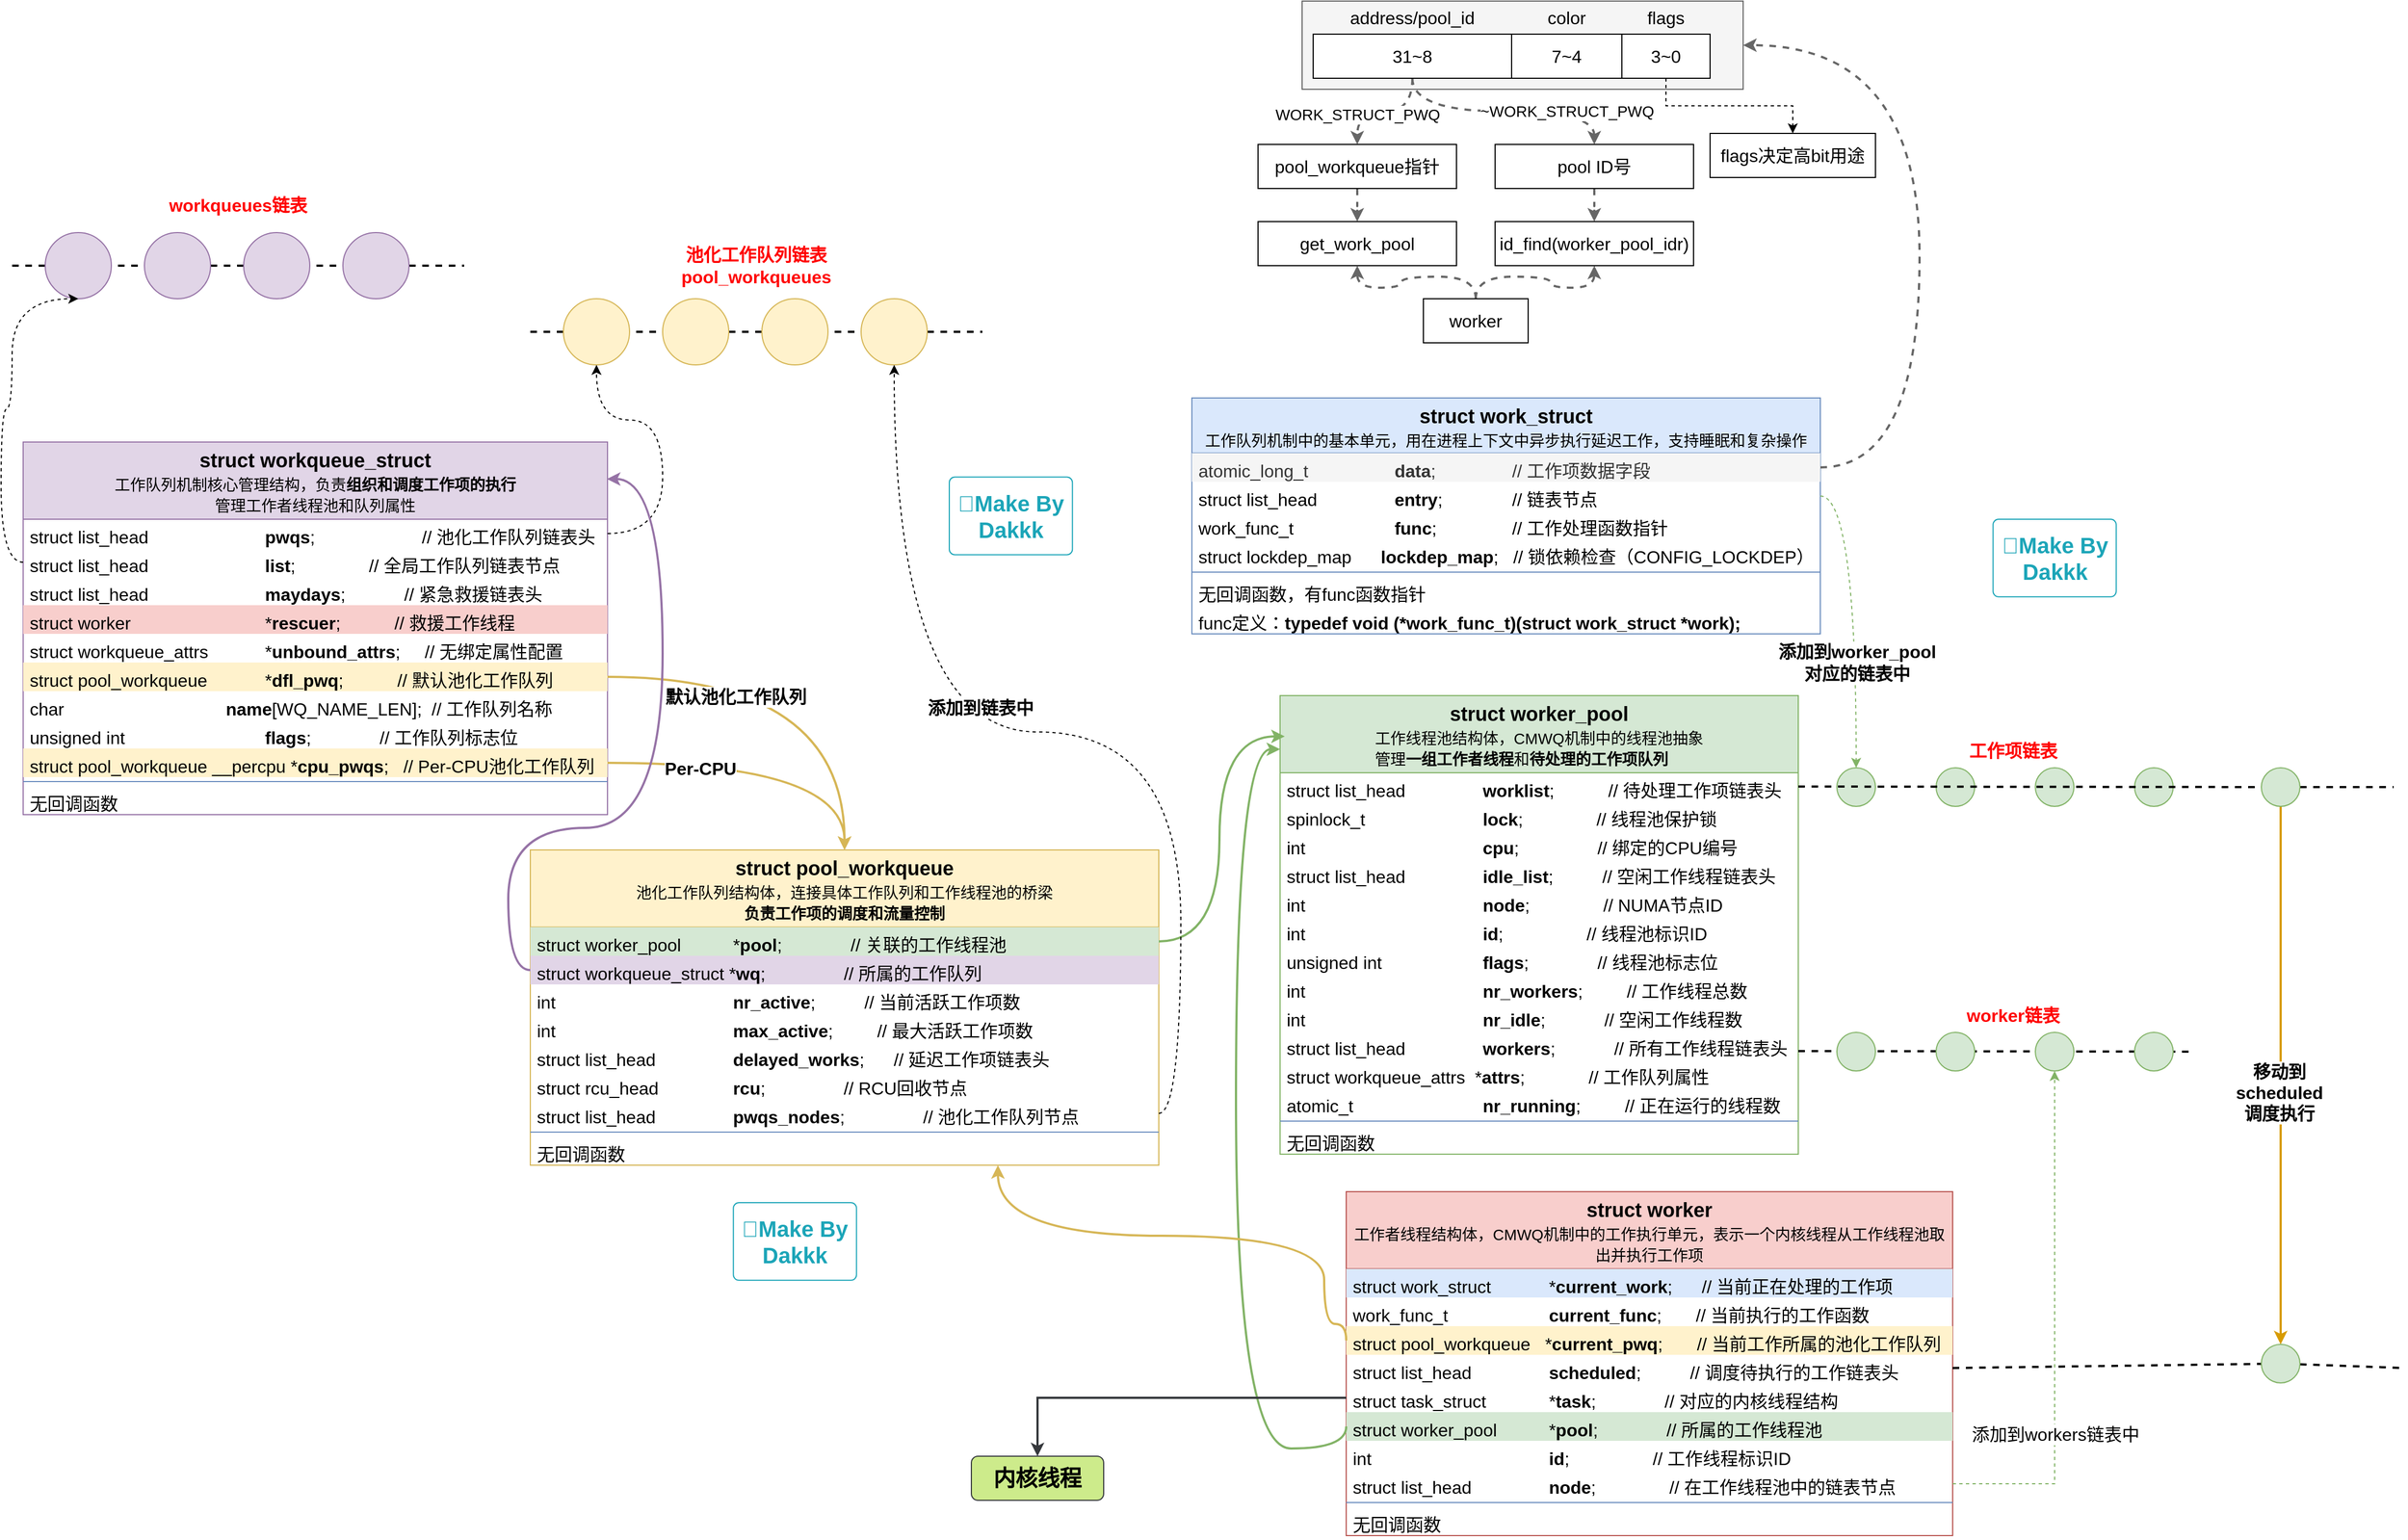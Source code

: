 <mxfile version="27.0.9">
  <diagram name="第 1 页" id="BrN7zR5hEsNbHf6IiLUM">
    <mxGraphModel dx="3235" dy="2855" grid="1" gridSize="10" guides="1" tooltips="1" connect="1" arrows="1" fold="1" page="1" pageScale="1" pageWidth="1169" pageHeight="1654" math="0" shadow="0">
      <root>
        <mxCell id="0" />
        <mxCell id="1" parent="0" />
        <mxCell id="46PLyfhY26RBwBr-Dz2r-99" value="" style="endArrow=none;html=1;rounded=0;dashed=1;strokeWidth=2;" parent="1" edge="1">
          <mxGeometry width="50" height="50" relative="1" as="geometry">
            <mxPoint x="-250" y="30" as="sourcePoint" />
            <mxPoint x="160" y="30" as="targetPoint" />
          </mxGeometry>
        </mxCell>
        <mxCell id="46PLyfhY26RBwBr-Dz2r-31" value="" style="rounded=0;whiteSpace=wrap;html=1;fillColor=#f5f5f5;fontColor=#333333;strokeColor=#666666;" parent="1" vertex="1">
          <mxGeometry x="920" y="-210" width="400" height="80" as="geometry" />
        </mxCell>
        <mxCell id="46PLyfhY26RBwBr-Dz2r-8" value="&lt;font style=&quot;&quot;&gt;&lt;span style=&quot;font-size: 18px;&quot;&gt;struct&amp;nbsp;work_struct&lt;/span&gt;&lt;br&gt;&lt;div style=&quot;text-align: left;&quot;&gt;&lt;span style=&quot;font-size: 14px; font-weight: 400;&quot;&gt;工作队列机制中的基本单元，用在进程上下文中异步执行延迟工作，支持睡眠和复杂操作&lt;/span&gt;&lt;/div&gt;&lt;/font&gt;" style="swimlane;fontStyle=1;align=center;verticalAlign=top;childLayout=stackLayout;horizontal=1;startSize=50;horizontalStack=0;resizeParent=1;resizeParentMax=0;resizeLast=0;collapsible=1;marginBottom=0;whiteSpace=wrap;html=1;fontSize=16;strokeColor=#6c8ebf;fillColor=#dae8fc;" parent="1" vertex="1">
          <mxGeometry x="820" y="150" width="570" height="214" as="geometry">
            <mxRectangle x="20" y="90" width="400" height="60" as="alternateBounds" />
          </mxGeometry>
        </mxCell>
        <mxCell id="46PLyfhY26RBwBr-Dz2r-9" value="atomic_long_t&amp;nbsp; &amp;nbsp; &amp;nbsp; &amp;nbsp; &amp;nbsp; &amp;nbsp;&lt;span style=&quot;white-space: pre;&quot;&gt;&#x9;&lt;/span&gt;&lt;b&gt;data&lt;/b&gt;;&amp;nbsp; &amp;nbsp; &amp;nbsp; &amp;nbsp; &amp;nbsp; &amp;nbsp;&lt;span style=&quot;white-space: pre;&quot;&gt;&#x9;&lt;/span&gt;// 工作项数据字段" style="text;strokeColor=none;fillColor=#f5f5f5;align=left;verticalAlign=top;spacingLeft=4;spacingRight=4;overflow=hidden;rotatable=1;points=[[0,0.5],[1,0.5]];portConstraint=eastwest;whiteSpace=wrap;html=1;fontSize=16;movable=1;resizable=1;deletable=1;editable=1;locked=0;connectable=1;fontColor=#333333;" parent="46PLyfhY26RBwBr-Dz2r-8" vertex="1">
          <mxGeometry y="50" width="570" height="26" as="geometry" />
        </mxCell>
        <mxCell id="46PLyfhY26RBwBr-Dz2r-10" value="struct list_head&amp;nbsp; &amp;nbsp; &amp;nbsp; &amp;nbsp; &lt;span style=&quot;white-space: pre;&quot;&gt;&#x9;&lt;/span&gt;&lt;b&gt;entry&lt;/b&gt;;&amp;nbsp; &amp;nbsp; &amp;nbsp; &amp;nbsp; &amp;nbsp; &lt;span style=&quot;white-space: pre;&quot;&gt;&#x9;&lt;/span&gt;// 链表节点" style="text;strokeColor=none;fillColor=none;align=left;verticalAlign=top;spacingLeft=4;spacingRight=4;overflow=hidden;rotatable=1;points=[[0,0.5],[1,0.5]];portConstraint=eastwest;whiteSpace=wrap;html=1;fontSize=16;movable=1;resizable=1;deletable=1;editable=1;locked=0;connectable=1;" parent="46PLyfhY26RBwBr-Dz2r-8" vertex="1">
          <mxGeometry y="76" width="570" height="26" as="geometry" />
        </mxCell>
        <mxCell id="46PLyfhY26RBwBr-Dz2r-11" value="work_func_t&amp;nbsp; &amp;nbsp; &amp;nbsp; &amp;nbsp; &amp;nbsp; &amp;nbsp; &amp;nbsp;&lt;span style=&quot;white-space: pre;&quot;&gt;&#x9;&lt;/span&gt;&lt;b&gt;func&lt;/b&gt;;&amp;nbsp; &amp;nbsp; &amp;nbsp; &amp;nbsp; &amp;nbsp; &amp;nbsp;&lt;span style=&quot;white-space: pre;&quot;&gt;&#x9;&lt;/span&gt;// 工作处理函数指针" style="text;strokeColor=none;fillColor=none;align=left;verticalAlign=top;spacingLeft=4;spacingRight=4;overflow=hidden;rotatable=1;points=[[0,0.5],[1,0.5]];portConstraint=eastwest;whiteSpace=wrap;html=1;fontSize=16;movable=1;resizable=1;deletable=1;editable=1;locked=0;connectable=1;" parent="46PLyfhY26RBwBr-Dz2r-8" vertex="1">
          <mxGeometry y="102" width="570" height="26" as="geometry" />
        </mxCell>
        <mxCell id="46PLyfhY26RBwBr-Dz2r-12" value="struct lockdep_map&amp;nbsp; &amp;nbsp; &amp;nbsp; &lt;b&gt;lockdep_map&lt;/b&gt;;&amp;nbsp; &amp;nbsp;// 锁依赖检查（CONFIG_LOCKDEP）" style="text;strokeColor=none;fillColor=none;align=left;verticalAlign=top;spacingLeft=4;spacingRight=4;overflow=hidden;rotatable=1;points=[[0,0.5],[1,0.5]];portConstraint=eastwest;whiteSpace=wrap;html=1;fontSize=16;movable=1;resizable=1;deletable=1;editable=1;locked=0;connectable=1;" parent="46PLyfhY26RBwBr-Dz2r-8" vertex="1">
          <mxGeometry y="128" width="570" height="26" as="geometry" />
        </mxCell>
        <mxCell id="46PLyfhY26RBwBr-Dz2r-13" value="" style="line;strokeWidth=1;align=left;verticalAlign=middle;spacingTop=-1;spacingLeft=3;spacingRight=3;rotatable=0;labelPosition=right;points=[];portConstraint=eastwest;fontSize=16;fillColor=#dae8fc;strokeColor=#6c8ebf;" parent="46PLyfhY26RBwBr-Dz2r-8" vertex="1">
          <mxGeometry y="154" width="570" height="8" as="geometry" />
        </mxCell>
        <mxCell id="46PLyfhY26RBwBr-Dz2r-14" value="无回调函数，有func函数指针" style="text;strokeColor=none;fillColor=none;align=left;verticalAlign=top;spacingLeft=4;spacingRight=4;overflow=hidden;rotatable=1;points=[[0,0.5],[1,0.5]];portConstraint=eastwest;whiteSpace=wrap;html=1;fontSize=16;movable=1;resizable=1;deletable=1;editable=1;locked=0;connectable=1;" parent="46PLyfhY26RBwBr-Dz2r-8" vertex="1">
          <mxGeometry y="162" width="570" height="26" as="geometry" />
        </mxCell>
        <mxCell id="46PLyfhY26RBwBr-Dz2r-15" value="func定义：&lt;b&gt;typedef void (*work_func_t)(struct work_struct *work);&lt;/b&gt;" style="text;strokeColor=none;fillColor=none;align=left;verticalAlign=top;spacingLeft=4;spacingRight=4;overflow=hidden;rotatable=1;points=[[0,0.5],[1,0.5]];portConstraint=eastwest;whiteSpace=wrap;html=1;fontSize=16;movable=1;resizable=1;deletable=1;editable=1;locked=0;connectable=1;" parent="46PLyfhY26RBwBr-Dz2r-8" vertex="1">
          <mxGeometry y="188" width="570" height="26" as="geometry" />
        </mxCell>
        <mxCell id="46PLyfhY26RBwBr-Dz2r-16" value="&lt;font style=&quot;&quot;&gt;&lt;span style=&quot;font-size: 18px;&quot;&gt;struct&amp;nbsp;workqueue_struct&lt;/span&gt;&lt;br&gt;&lt;div style=&quot;&quot;&gt;&lt;span style=&quot;font-size: 14px; font-weight: 400;&quot;&gt;工作队列机制核心管理结构，负责&lt;/span&gt;&lt;span style=&quot;font-size: 14px;&quot;&gt;组织和调度工作项的执行&lt;br&gt;&lt;/span&gt;&lt;span style=&quot;font-size: 14px; font-weight: 400;&quot;&gt;管理工作者线程池和队列属性&lt;/span&gt;&lt;/div&gt;&lt;/font&gt;" style="swimlane;fontStyle=1;align=center;verticalAlign=top;childLayout=stackLayout;horizontal=1;startSize=70;horizontalStack=0;resizeParent=1;resizeParentMax=0;resizeLast=0;collapsible=1;marginBottom=0;whiteSpace=wrap;html=1;fontSize=16;strokeColor=#9673a6;fillColor=#e1d5e7;" parent="1" vertex="1">
          <mxGeometry x="-240" y="190" width="530" height="338" as="geometry">
            <mxRectangle x="20" y="90" width="400" height="60" as="alternateBounds" />
          </mxGeometry>
        </mxCell>
        <mxCell id="46PLyfhY26RBwBr-Dz2r-17" value="struct list_head&amp;nbsp; &amp;nbsp; &amp;nbsp; &amp;nbsp; &amp;nbsp; &lt;span style=&quot;white-space: pre;&quot;&gt;&#x9;&lt;span style=&quot;white-space: pre;&quot;&gt;&#x9;&lt;/span&gt;&lt;/span&gt;&lt;b&gt;pwqs&lt;/b&gt;;&amp;nbsp; &amp;nbsp; &amp;nbsp; &amp;nbsp; &amp;nbsp; &amp;nbsp; &amp;nbsp; &amp;nbsp; &amp;nbsp;&lt;span style=&quot;white-space: pre;&quot;&gt;&#x9;&lt;/span&gt;// 池化工作队列链表头" style="text;strokeColor=none;fillColor=none;align=left;verticalAlign=top;spacingLeft=4;spacingRight=4;overflow=hidden;rotatable=1;points=[[0,0.5],[1,0.5]];portConstraint=eastwest;whiteSpace=wrap;html=1;fontSize=16;movable=1;resizable=1;deletable=1;editable=1;locked=0;connectable=1;" parent="46PLyfhY26RBwBr-Dz2r-16" vertex="1">
          <mxGeometry y="70" width="530" height="26" as="geometry" />
        </mxCell>
        <mxCell id="46PLyfhY26RBwBr-Dz2r-18" value="struct list_head&amp;nbsp; &amp;nbsp; &amp;nbsp; &amp;nbsp;&amp;nbsp;&lt;span style=&quot;white-space: pre;&quot;&gt;&#x9;&lt;/span&gt;&lt;span style=&quot;white-space: pre;&quot;&gt;&#x9;&lt;/span&gt;&lt;b&gt;list&lt;/b&gt;;&amp;nbsp; &amp;nbsp; &amp;nbsp; &amp;nbsp; &amp;nbsp; &amp;nbsp; &amp;nbsp; &amp;nbsp;// 全局工作队列链表节点" style="text;strokeColor=none;fillColor=none;align=left;verticalAlign=top;spacingLeft=4;spacingRight=4;overflow=hidden;rotatable=1;points=[[0,0.5],[1,0.5]];portConstraint=eastwest;whiteSpace=wrap;html=1;fontSize=16;movable=1;resizable=1;deletable=1;editable=1;locked=0;connectable=1;" parent="46PLyfhY26RBwBr-Dz2r-16" vertex="1">
          <mxGeometry y="96" width="530" height="26" as="geometry" />
        </mxCell>
        <mxCell id="46PLyfhY26RBwBr-Dz2r-19" value="struct list_head&amp;nbsp; &amp;nbsp; &amp;nbsp; &amp;nbsp; &lt;span style=&quot;white-space: pre;&quot;&gt;&#x9;&lt;/span&gt;&lt;span style=&quot;white-space: pre;&quot;&gt;&#x9;&lt;/span&gt;&lt;b&gt;maydays&lt;/b&gt;;&amp;nbsp; &amp;nbsp; &amp;nbsp; &amp;nbsp; &amp;nbsp; &amp;nbsp; // 紧急救援链表头" style="text;strokeColor=none;fillColor=none;align=left;verticalAlign=top;spacingLeft=4;spacingRight=4;overflow=hidden;rotatable=1;points=[[0,0.5],[1,0.5]];portConstraint=eastwest;whiteSpace=wrap;html=1;fontSize=16;movable=1;resizable=1;deletable=1;editable=1;locked=0;connectable=1;" parent="46PLyfhY26RBwBr-Dz2r-16" vertex="1">
          <mxGeometry y="122" width="530" height="26" as="geometry" />
        </mxCell>
        <mxCell id="46PLyfhY26RBwBr-Dz2r-20" value="struct worker&amp;nbsp; &amp;nbsp; &amp;nbsp; &amp;nbsp; &amp;nbsp; &amp;nbsp;&lt;span style=&quot;white-space: pre;&quot;&gt;&#x9;&lt;/span&gt;&lt;span style=&quot;white-space: pre;&quot;&gt;&#x9;&lt;/span&gt;*&lt;b&gt;rescuer&lt;/b&gt;;&amp;nbsp; &amp;nbsp; &amp;nbsp; &amp;nbsp; &amp;nbsp; &amp;nbsp;// 救援工作线程" style="text;strokeColor=none;fillColor=#f8cecc;align=left;verticalAlign=top;spacingLeft=4;spacingRight=4;overflow=hidden;rotatable=1;points=[[0,0.5],[1,0.5]];portConstraint=eastwest;whiteSpace=wrap;html=1;fontSize=16;movable=1;resizable=1;deletable=1;editable=1;locked=0;connectable=1;" parent="46PLyfhY26RBwBr-Dz2r-16" vertex="1">
          <mxGeometry y="148" width="530" height="26" as="geometry" />
        </mxCell>
        <mxCell id="46PLyfhY26RBwBr-Dz2r-89" value="struct workqueue_attrs&amp;nbsp; &lt;span style=&quot;white-space: pre;&quot;&gt;&#x9;&lt;/span&gt;&lt;span style=&quot;white-space: pre;&quot;&gt;&#x9;&lt;/span&gt;*&lt;b&gt;unbound_attrs&lt;/b&gt;;&amp;nbsp; &amp;nbsp; &amp;nbsp;// 无绑定属性配置" style="text;strokeColor=none;fillColor=none;align=left;verticalAlign=top;spacingLeft=4;spacingRight=4;overflow=hidden;rotatable=1;points=[[0,0.5],[1,0.5]];portConstraint=eastwest;whiteSpace=wrap;html=1;fontSize=16;movable=1;resizable=1;deletable=1;editable=1;locked=0;connectable=1;" parent="46PLyfhY26RBwBr-Dz2r-16" vertex="1">
          <mxGeometry y="174" width="530" height="26" as="geometry" />
        </mxCell>
        <mxCell id="46PLyfhY26RBwBr-Dz2r-92" value="struct pool_workqueue&amp;nbsp; &amp;nbsp;&lt;span style=&quot;white-space: pre;&quot;&gt;&#x9;&lt;/span&gt;&lt;span style=&quot;white-space: pre;&quot;&gt;&#x9;&lt;/span&gt;*&lt;b&gt;dfl_pwq&lt;/b&gt;;&amp;nbsp; &amp;nbsp; &amp;nbsp; &amp;nbsp; &amp;nbsp; &amp;nbsp;// 默认池化工作队列" style="text;strokeColor=none;fillColor=#fff2cc;align=left;verticalAlign=top;spacingLeft=4;spacingRight=4;overflow=hidden;rotatable=1;points=[[0,0.5],[1,0.5]];portConstraint=eastwest;whiteSpace=wrap;html=1;fontSize=16;movable=1;resizable=1;deletable=1;editable=1;locked=0;connectable=1;" parent="46PLyfhY26RBwBr-Dz2r-16" vertex="1">
          <mxGeometry y="200" width="530" height="26" as="geometry" />
        </mxCell>
        <mxCell id="46PLyfhY26RBwBr-Dz2r-91" value="char&amp;nbsp; &amp;nbsp; &amp;nbsp; &amp;nbsp; &amp;nbsp; &amp;nbsp; &amp;nbsp; &amp;nbsp; &amp;nbsp; &amp;nbsp; &lt;span style=&quot;white-space: pre;&quot;&gt;&#x9;&lt;/span&gt;&lt;span style=&quot;white-space: pre;&quot;&gt;&#x9;&lt;/span&gt;&lt;b&gt;name&lt;/b&gt;[WQ_NAME_LEN];&amp;nbsp; // 工作队列名称" style="text;strokeColor=none;fillColor=none;align=left;verticalAlign=top;spacingLeft=4;spacingRight=4;overflow=hidden;rotatable=1;points=[[0,0.5],[1,0.5]];portConstraint=eastwest;whiteSpace=wrap;html=1;fontSize=16;movable=1;resizable=1;deletable=1;editable=1;locked=0;connectable=1;" parent="46PLyfhY26RBwBr-Dz2r-16" vertex="1">
          <mxGeometry y="226" width="530" height="26" as="geometry" />
        </mxCell>
        <mxCell id="46PLyfhY26RBwBr-Dz2r-90" value="unsigned int&amp;nbsp; &amp;nbsp; &amp;nbsp; &amp;nbsp; &amp;nbsp; &amp;nbsp; &lt;span style=&quot;white-space: pre;&quot;&gt;&#x9;&lt;/span&gt;&lt;span style=&quot;white-space: pre;&quot;&gt;&#x9;&lt;/span&gt;&lt;span style=&quot;white-space: pre;&quot;&gt;&#x9;&lt;/span&gt;&lt;b&gt;flags&lt;/b&gt;;&amp;nbsp; &amp;nbsp; &amp;nbsp; &amp;nbsp; &amp;nbsp; &amp;nbsp; &amp;nbsp; // 工作队列标志位" style="text;strokeColor=none;fillColor=none;align=left;verticalAlign=top;spacingLeft=4;spacingRight=4;overflow=hidden;rotatable=1;points=[[0,0.5],[1,0.5]];portConstraint=eastwest;whiteSpace=wrap;html=1;fontSize=16;movable=1;resizable=1;deletable=1;editable=1;locked=0;connectable=1;" parent="46PLyfhY26RBwBr-Dz2r-16" vertex="1">
          <mxGeometry y="252" width="530" height="26" as="geometry" />
        </mxCell>
        <mxCell id="46PLyfhY26RBwBr-Dz2r-93" value="struct pool_workqueue __percpu *&lt;b&gt;cpu_pwqs&lt;/b&gt;;&amp;nbsp; &amp;nbsp;// Per-CPU池化工作队列" style="text;strokeColor=none;fillColor=#fff2cc;align=left;verticalAlign=top;spacingLeft=4;spacingRight=4;overflow=hidden;rotatable=1;points=[[0,0.5],[1,0.5]];portConstraint=eastwest;whiteSpace=wrap;html=1;fontSize=16;movable=1;resizable=1;deletable=1;editable=1;locked=0;connectable=1;" parent="46PLyfhY26RBwBr-Dz2r-16" vertex="1">
          <mxGeometry y="278" width="530" height="26" as="geometry" />
        </mxCell>
        <mxCell id="46PLyfhY26RBwBr-Dz2r-22" value="" style="line;strokeWidth=1;align=left;verticalAlign=middle;spacingTop=-1;spacingLeft=3;spacingRight=3;rotatable=0;labelPosition=right;points=[];portConstraint=eastwest;fontSize=16;fillColor=#dae8fc;strokeColor=#6c8ebf;" parent="46PLyfhY26RBwBr-Dz2r-16" vertex="1">
          <mxGeometry y="304" width="530" height="8" as="geometry" />
        </mxCell>
        <mxCell id="46PLyfhY26RBwBr-Dz2r-23" value="无回调函数" style="text;strokeColor=none;fillColor=none;align=left;verticalAlign=top;spacingLeft=4;spacingRight=4;overflow=hidden;rotatable=1;points=[[0,0.5],[1,0.5]];portConstraint=eastwest;whiteSpace=wrap;html=1;fontSize=16;movable=1;resizable=1;deletable=1;editable=1;locked=0;connectable=1;" parent="46PLyfhY26RBwBr-Dz2r-16" vertex="1">
          <mxGeometry y="312" width="530" height="26" as="geometry" />
        </mxCell>
        <mxCell id="46PLyfhY26RBwBr-Dz2r-38" style="edgeStyle=orthogonalEdgeStyle;rounded=0;orthogonalLoop=1;jettySize=auto;html=1;entryX=0.5;entryY=0;entryDx=0;entryDy=0;curved=1;dashed=1;fillColor=#f5f5f5;strokeColor=#666666;strokeWidth=2;" parent="1" source="46PLyfhY26RBwBr-Dz2r-24" target="46PLyfhY26RBwBr-Dz2r-33" edge="1">
          <mxGeometry relative="1" as="geometry" />
        </mxCell>
        <mxCell id="46PLyfhY26RBwBr-Dz2r-46" value="&lt;font style=&quot;font-size: 14px;&quot;&gt;WORK_STRUCT_PWQ&lt;/font&gt;" style="edgeLabel;html=1;align=center;verticalAlign=middle;resizable=0;points=[];" parent="46PLyfhY26RBwBr-Dz2r-38" vertex="1" connectable="0">
          <mxGeometry x="0.182" y="3" relative="1" as="geometry">
            <mxPoint x="-15" as="offset" />
          </mxGeometry>
        </mxCell>
        <mxCell id="46PLyfhY26RBwBr-Dz2r-39" style="edgeStyle=orthogonalEdgeStyle;rounded=0;orthogonalLoop=1;jettySize=auto;html=1;entryX=0.5;entryY=0;entryDx=0;entryDy=0;curved=1;exitX=0.5;exitY=1;exitDx=0;exitDy=0;dashed=1;fillColor=#f5f5f5;strokeColor=#666666;strokeWidth=2;" parent="1" source="46PLyfhY26RBwBr-Dz2r-24" target="46PLyfhY26RBwBr-Dz2r-36" edge="1">
          <mxGeometry relative="1" as="geometry" />
        </mxCell>
        <mxCell id="46PLyfhY26RBwBr-Dz2r-49" value="&lt;span style=&quot;font-size: 14px;&quot;&gt;~WORK_STRUCT_PWQ&lt;/span&gt;" style="edgeLabel;html=1;align=center;verticalAlign=middle;resizable=0;points=[];" parent="46PLyfhY26RBwBr-Dz2r-39" vertex="1" connectable="0">
          <mxGeometry x="0.289" y="1" relative="1" as="geometry">
            <mxPoint x="25" y="1" as="offset" />
          </mxGeometry>
        </mxCell>
        <mxCell id="46PLyfhY26RBwBr-Dz2r-24" value="&lt;font style=&quot;font-size: 16px;&quot;&gt;31~8&lt;/font&gt;" style="rounded=0;whiteSpace=wrap;html=1;" parent="1" vertex="1">
          <mxGeometry x="930" y="-180" width="180" height="40" as="geometry" />
        </mxCell>
        <mxCell id="46PLyfhY26RBwBr-Dz2r-26" value="&lt;font style=&quot;font-size: 16px;&quot;&gt;7~4&lt;/font&gt;" style="rounded=0;whiteSpace=wrap;html=1;" parent="1" vertex="1">
          <mxGeometry x="1110" y="-180" width="100" height="40" as="geometry" />
        </mxCell>
        <mxCell id="46PLyfhY26RBwBr-Dz2r-52" style="edgeStyle=orthogonalEdgeStyle;rounded=0;orthogonalLoop=1;jettySize=auto;html=1;entryX=0.5;entryY=0;entryDx=0;entryDy=0;dashed=1;" parent="1" source="46PLyfhY26RBwBr-Dz2r-27" target="46PLyfhY26RBwBr-Dz2r-51" edge="1">
          <mxGeometry relative="1" as="geometry" />
        </mxCell>
        <mxCell id="46PLyfhY26RBwBr-Dz2r-27" value="&lt;font style=&quot;font-size: 16px;&quot;&gt;3~0&lt;/font&gt;" style="rounded=0;whiteSpace=wrap;html=1;" parent="1" vertex="1">
          <mxGeometry x="1210" y="-180" width="80" height="40" as="geometry" />
        </mxCell>
        <mxCell id="46PLyfhY26RBwBr-Dz2r-28" value="&lt;font style=&quot;font-size: 16px;&quot;&gt;address/pool_id&lt;/font&gt;" style="text;html=1;align=center;verticalAlign=middle;whiteSpace=wrap;rounded=0;" parent="1" vertex="1">
          <mxGeometry x="950" y="-210" width="140" height="30" as="geometry" />
        </mxCell>
        <mxCell id="46PLyfhY26RBwBr-Dz2r-29" value="&lt;font style=&quot;font-size: 16px;&quot;&gt;color&lt;/font&gt;" style="text;html=1;align=center;verticalAlign=middle;whiteSpace=wrap;rounded=0;" parent="1" vertex="1">
          <mxGeometry x="1135" y="-210" width="50" height="30" as="geometry" />
        </mxCell>
        <mxCell id="46PLyfhY26RBwBr-Dz2r-30" value="&lt;font style=&quot;font-size: 16px;&quot;&gt;flags&lt;/font&gt;" style="text;html=1;align=center;verticalAlign=middle;whiteSpace=wrap;rounded=0;" parent="1" vertex="1">
          <mxGeometry x="1225" y="-210" width="50" height="30" as="geometry" />
        </mxCell>
        <mxCell id="46PLyfhY26RBwBr-Dz2r-40" style="edgeStyle=orthogonalEdgeStyle;rounded=0;orthogonalLoop=1;jettySize=auto;html=1;entryX=0.5;entryY=0;entryDx=0;entryDy=0;curved=1;dashed=1;fillColor=#f5f5f5;strokeColor=#666666;strokeWidth=2;" parent="1" source="46PLyfhY26RBwBr-Dz2r-33" target="46PLyfhY26RBwBr-Dz2r-34" edge="1">
          <mxGeometry relative="1" as="geometry" />
        </mxCell>
        <mxCell id="46PLyfhY26RBwBr-Dz2r-33" value="&lt;font style=&quot;font-size: 16px;&quot;&gt;pool_workqueue指针&lt;/font&gt;" style="rounded=0;whiteSpace=wrap;html=1;" parent="1" vertex="1">
          <mxGeometry x="880" y="-80" width="180" height="40" as="geometry" />
        </mxCell>
        <mxCell id="46PLyfhY26RBwBr-Dz2r-34" value="&lt;font style=&quot;font-size: 16px;&quot;&gt;get_work_pool&lt;/font&gt;" style="rounded=0;whiteSpace=wrap;html=1;" parent="1" vertex="1">
          <mxGeometry x="880" y="-10" width="180" height="40" as="geometry" />
        </mxCell>
        <mxCell id="46PLyfhY26RBwBr-Dz2r-42" style="edgeStyle=orthogonalEdgeStyle;rounded=0;orthogonalLoop=1;jettySize=auto;html=1;entryX=0.5;entryY=1;entryDx=0;entryDy=0;curved=1;dashed=1;fillColor=#f5f5f5;strokeColor=#666666;strokeWidth=2;" parent="1" source="46PLyfhY26RBwBr-Dz2r-35" target="46PLyfhY26RBwBr-Dz2r-34" edge="1">
          <mxGeometry relative="1" as="geometry" />
        </mxCell>
        <mxCell id="46PLyfhY26RBwBr-Dz2r-43" style="edgeStyle=orthogonalEdgeStyle;rounded=0;orthogonalLoop=1;jettySize=auto;html=1;entryX=0.5;entryY=1;entryDx=0;entryDy=0;curved=1;dashed=1;fillColor=#f5f5f5;strokeColor=#666666;strokeWidth=2;" parent="1" source="46PLyfhY26RBwBr-Dz2r-35" target="46PLyfhY26RBwBr-Dz2r-37" edge="1">
          <mxGeometry relative="1" as="geometry" />
        </mxCell>
        <mxCell id="46PLyfhY26RBwBr-Dz2r-35" value="&lt;font style=&quot;font-size: 16px;&quot;&gt;worker&lt;/font&gt;" style="rounded=0;whiteSpace=wrap;html=1;" parent="1" vertex="1">
          <mxGeometry x="1030" y="60" width="95" height="40" as="geometry" />
        </mxCell>
        <mxCell id="46PLyfhY26RBwBr-Dz2r-44" style="edgeStyle=orthogonalEdgeStyle;rounded=0;orthogonalLoop=1;jettySize=auto;html=1;entryX=0.5;entryY=0;entryDx=0;entryDy=0;curved=1;dashed=1;fillColor=#f5f5f5;strokeColor=#666666;strokeWidth=2;" parent="1" source="46PLyfhY26RBwBr-Dz2r-36" target="46PLyfhY26RBwBr-Dz2r-37" edge="1">
          <mxGeometry relative="1" as="geometry" />
        </mxCell>
        <mxCell id="46PLyfhY26RBwBr-Dz2r-36" value="&lt;font style=&quot;font-size: 16px;&quot;&gt;pool ID号&lt;/font&gt;" style="rounded=0;whiteSpace=wrap;html=1;" parent="1" vertex="1">
          <mxGeometry x="1095" y="-80" width="180" height="40" as="geometry" />
        </mxCell>
        <mxCell id="46PLyfhY26RBwBr-Dz2r-37" value="&lt;font style=&quot;font-size: 16px;&quot;&gt;id_find(worker_pool_idr)&lt;/font&gt;" style="rounded=0;whiteSpace=wrap;html=1;" parent="1" vertex="1">
          <mxGeometry x="1095" y="-10" width="180" height="40" as="geometry" />
        </mxCell>
        <mxCell id="46PLyfhY26RBwBr-Dz2r-51" value="&lt;font style=&quot;font-size: 16px;&quot;&gt;flags决定高bit用途&lt;/font&gt;" style="rounded=0;whiteSpace=wrap;html=1;" parent="1" vertex="1">
          <mxGeometry x="1290" y="-90" width="150" height="40" as="geometry" />
        </mxCell>
        <mxCell id="46PLyfhY26RBwBr-Dz2r-54" value="&lt;font style=&quot;&quot;&gt;&lt;span style=&quot;font-size: 18px;&quot;&gt;struct&amp;nbsp;worker_pool&lt;/span&gt;&lt;br&gt;&lt;div style=&quot;text-align: left;&quot;&gt;&lt;span style=&quot;font-size: 14px; font-weight: 400;&quot;&gt;工作线程池结构体，CMWQ机制中的线程池抽象&lt;br&gt;管理&lt;/span&gt;&lt;span style=&quot;font-size: 14px;&quot;&gt;一组工作者线程&lt;/span&gt;&lt;span style=&quot;font-size: 14px; font-weight: 400;&quot;&gt;和&lt;/span&gt;&lt;span style=&quot;font-size: 14px;&quot;&gt;待处理的工作项队列&lt;/span&gt;&lt;/div&gt;&lt;/font&gt;" style="swimlane;fontStyle=1;align=center;verticalAlign=top;childLayout=stackLayout;horizontal=1;startSize=70;horizontalStack=0;resizeParent=1;resizeParentMax=0;resizeLast=0;collapsible=1;marginBottom=0;whiteSpace=wrap;html=1;fontSize=16;strokeColor=#82b366;fillColor=#d5e8d4;" parent="1" vertex="1">
          <mxGeometry x="900" y="420" width="470" height="416" as="geometry">
            <mxRectangle x="20" y="90" width="400" height="60" as="alternateBounds" />
          </mxGeometry>
        </mxCell>
        <mxCell id="46PLyfhY26RBwBr-Dz2r-86" value="struct list_head&amp;nbsp; &amp;nbsp; &amp;nbsp; &amp;nbsp; &lt;span style=&quot;white-space: pre;&quot;&gt;&#x9;&lt;/span&gt;&lt;b&gt;worklist&lt;/b&gt;;&amp;nbsp; &amp;nbsp; &amp;nbsp; &amp;nbsp; &amp;nbsp; &amp;nbsp;// 待处理工作项链表头" style="text;strokeColor=none;fillColor=none;align=left;verticalAlign=top;spacingLeft=4;spacingRight=4;overflow=hidden;rotatable=1;points=[[0,0.5],[1,0.5]];portConstraint=eastwest;whiteSpace=wrap;html=1;fontSize=16;movable=1;resizable=1;deletable=1;editable=1;locked=0;connectable=1;" parent="46PLyfhY26RBwBr-Dz2r-54" vertex="1">
          <mxGeometry y="70" width="470" height="26" as="geometry" />
        </mxCell>
        <mxCell id="46PLyfhY26RBwBr-Dz2r-55" value="spinlock_t&amp;nbsp; &amp;nbsp; &amp;nbsp; &amp;nbsp; &amp;nbsp; &amp;nbsp; &amp;nbsp; &lt;span style=&quot;white-space: pre;&quot;&gt;&#x9;&lt;/span&gt;&lt;span style=&quot;white-space: pre;&quot;&gt;&#x9;&lt;/span&gt;&lt;b&gt;lock&lt;/b&gt;;&amp;nbsp; &amp;nbsp; &amp;nbsp; &amp;nbsp; &amp;nbsp; &amp;nbsp; &amp;nbsp; &amp;nbsp;// 线程池保护锁" style="text;strokeColor=none;fillColor=none;align=left;verticalAlign=top;spacingLeft=4;spacingRight=4;overflow=hidden;rotatable=1;points=[[0,0.5],[1,0.5]];portConstraint=eastwest;whiteSpace=wrap;html=1;fontSize=16;movable=1;resizable=1;deletable=1;editable=1;locked=0;connectable=1;" parent="46PLyfhY26RBwBr-Dz2r-54" vertex="1">
          <mxGeometry y="96" width="470" height="26" as="geometry" />
        </mxCell>
        <mxCell id="46PLyfhY26RBwBr-Dz2r-56" value="int&amp;nbsp; &amp;nbsp; &amp;nbsp; &amp;nbsp; &amp;nbsp; &amp;nbsp; &amp;nbsp; &amp;nbsp; &amp;nbsp; &amp;nbsp; &amp;nbsp;&lt;span style=&quot;white-space: pre;&quot;&gt;&#x9;&lt;/span&gt;&lt;span style=&quot;white-space: pre;&quot;&gt;&#x9;&lt;/span&gt;&lt;b&gt;cpu&lt;/b&gt;;&amp;nbsp; &amp;nbsp; &amp;nbsp; &amp;nbsp; &amp;nbsp; &amp;nbsp; &amp;nbsp; &amp;nbsp; // 绑定的CPU编号" style="text;strokeColor=none;fillColor=none;align=left;verticalAlign=top;spacingLeft=4;spacingRight=4;overflow=hidden;rotatable=1;points=[[0,0.5],[1,0.5]];portConstraint=eastwest;whiteSpace=wrap;html=1;fontSize=16;movable=1;resizable=1;deletable=1;editable=1;locked=0;connectable=1;" parent="46PLyfhY26RBwBr-Dz2r-54" vertex="1">
          <mxGeometry y="122" width="470" height="26" as="geometry" />
        </mxCell>
        <mxCell id="46PLyfhY26RBwBr-Dz2r-83" value="struct list_head&amp;nbsp; &amp;nbsp; &amp;nbsp; &amp;nbsp; &lt;span style=&quot;white-space: pre;&quot;&gt;&#x9;&lt;/span&gt;&lt;b&gt;idle_list&lt;/b&gt;;&amp;nbsp; &amp;nbsp; &amp;nbsp; &amp;nbsp; &amp;nbsp; // 空闲工作线程链表头" style="text;strokeColor=none;fillColor=none;align=left;verticalAlign=top;spacingLeft=4;spacingRight=4;overflow=hidden;rotatable=1;points=[[0,0.5],[1,0.5]];portConstraint=eastwest;whiteSpace=wrap;html=1;fontSize=16;movable=1;resizable=1;deletable=1;editable=1;locked=0;connectable=1;" parent="46PLyfhY26RBwBr-Dz2r-54" vertex="1">
          <mxGeometry y="148" width="470" height="26" as="geometry" />
        </mxCell>
        <mxCell id="46PLyfhY26RBwBr-Dz2r-57" value="int&amp;nbsp; &amp;nbsp; &amp;nbsp; &amp;nbsp; &amp;nbsp; &amp;nbsp; &amp;nbsp; &amp;nbsp; &amp;nbsp; &amp;nbsp; &amp;nbsp;&lt;span style=&quot;white-space: pre;&quot;&gt;&#x9;&lt;/span&gt;&lt;span style=&quot;white-space: pre;&quot;&gt;&#x9;&lt;/span&gt;&lt;b&gt;node&lt;/b&gt;;&amp;nbsp; &amp;nbsp; &amp;nbsp; &amp;nbsp; &amp;nbsp; &amp;nbsp; &amp;nbsp; &amp;nbsp;// NUMA节点ID" style="text;strokeColor=none;fillColor=none;align=left;verticalAlign=top;spacingLeft=4;spacingRight=4;overflow=hidden;rotatable=1;points=[[0,0.5],[1,0.5]];portConstraint=eastwest;whiteSpace=wrap;html=1;fontSize=16;movable=1;resizable=1;deletable=1;editable=1;locked=0;connectable=1;" parent="46PLyfhY26RBwBr-Dz2r-54" vertex="1">
          <mxGeometry y="174" width="470" height="26" as="geometry" />
        </mxCell>
        <mxCell id="46PLyfhY26RBwBr-Dz2r-58" value="int&amp;nbsp; &amp;nbsp; &amp;nbsp; &amp;nbsp; &amp;nbsp; &amp;nbsp; &amp;nbsp; &amp;nbsp; &amp;nbsp; &amp;nbsp; &amp;nbsp;&lt;span style=&quot;white-space: pre;&quot;&gt;&#x9;&lt;/span&gt;&lt;span style=&quot;white-space: pre;&quot;&gt;&#x9;&lt;/span&gt;&lt;b&gt;id&lt;/b&gt;;&amp;nbsp; &amp;nbsp; &amp;nbsp; &amp;nbsp; &amp;nbsp; &amp;nbsp; &amp;nbsp; &amp;nbsp; &amp;nbsp;// 线程池标识ID" style="text;strokeColor=none;fillColor=none;align=left;verticalAlign=top;spacingLeft=4;spacingRight=4;overflow=hidden;rotatable=1;points=[[0,0.5],[1,0.5]];portConstraint=eastwest;whiteSpace=wrap;html=1;fontSize=16;movable=1;resizable=1;deletable=1;editable=1;locked=0;connectable=1;" parent="46PLyfhY26RBwBr-Dz2r-54" vertex="1">
          <mxGeometry y="200" width="470" height="26" as="geometry" />
        </mxCell>
        <mxCell id="46PLyfhY26RBwBr-Dz2r-81" value="unsigned int&amp;nbsp; &amp;nbsp; &amp;nbsp; &amp;nbsp; &amp;nbsp; &amp;nbsp; &lt;span style=&quot;white-space: pre;&quot;&gt;&#x9;&lt;/span&gt;&lt;span style=&quot;white-space: pre;&quot;&gt;&#x9;&lt;/span&gt;&lt;b&gt;flags&lt;/b&gt;;&amp;nbsp; &amp;nbsp; &amp;nbsp; &amp;nbsp; &amp;nbsp; &amp;nbsp; &amp;nbsp; // 线程池标志位" style="text;strokeColor=none;fillColor=none;align=left;verticalAlign=top;spacingLeft=4;spacingRight=4;overflow=hidden;rotatable=1;points=[[0,0.5],[1,0.5]];portConstraint=eastwest;whiteSpace=wrap;html=1;fontSize=16;movable=1;resizable=1;deletable=1;editable=1;locked=0;connectable=1;" parent="46PLyfhY26RBwBr-Dz2r-54" vertex="1">
          <mxGeometry y="226" width="470" height="26" as="geometry" />
        </mxCell>
        <mxCell id="46PLyfhY26RBwBr-Dz2r-85" value="int&amp;nbsp; &amp;nbsp; &amp;nbsp; &amp;nbsp; &amp;nbsp; &amp;nbsp; &amp;nbsp; &amp;nbsp; &amp;nbsp; &amp;nbsp; &amp;nbsp;&lt;span style=&quot;white-space: pre;&quot;&gt;&#x9;&lt;/span&gt;&lt;span style=&quot;white-space: pre;&quot;&gt;&#x9;&lt;/span&gt;&lt;b&gt;nr_workers&lt;/b&gt;;&amp;nbsp; &amp;nbsp; &amp;nbsp; &amp;nbsp; &amp;nbsp;// 工作线程总数" style="text;strokeColor=none;fillColor=none;align=left;verticalAlign=top;spacingLeft=4;spacingRight=4;overflow=hidden;rotatable=1;points=[[0,0.5],[1,0.5]];portConstraint=eastwest;whiteSpace=wrap;html=1;fontSize=16;movable=1;resizable=1;deletable=1;editable=1;locked=0;connectable=1;" parent="46PLyfhY26RBwBr-Dz2r-54" vertex="1">
          <mxGeometry y="252" width="470" height="26" as="geometry" />
        </mxCell>
        <mxCell id="46PLyfhY26RBwBr-Dz2r-84" value="int&amp;nbsp; &amp;nbsp; &amp;nbsp; &amp;nbsp; &amp;nbsp; &amp;nbsp; &amp;nbsp; &amp;nbsp; &amp;nbsp; &amp;nbsp; &amp;nbsp;&lt;span style=&quot;white-space: pre;&quot;&gt;&#x9;&lt;/span&gt;&lt;span style=&quot;white-space: pre;&quot;&gt;&#x9;&lt;/span&gt;&lt;b&gt;nr_idle&lt;/b&gt;;&amp;nbsp; &amp;nbsp; &amp;nbsp; &amp;nbsp; &amp;nbsp; &amp;nbsp; // 空闲工作线程数" style="text;strokeColor=none;fillColor=none;align=left;verticalAlign=top;spacingLeft=4;spacingRight=4;overflow=hidden;rotatable=1;points=[[0,0.5],[1,0.5]];portConstraint=eastwest;whiteSpace=wrap;html=1;fontSize=16;movable=1;resizable=1;deletable=1;editable=1;locked=0;connectable=1;" parent="46PLyfhY26RBwBr-Dz2r-54" vertex="1">
          <mxGeometry y="278" width="470" height="26" as="geometry" />
        </mxCell>
        <mxCell id="46PLyfhY26RBwBr-Dz2r-82" value="struct list_head&amp;nbsp; &amp;nbsp; &amp;nbsp; &amp;nbsp; &lt;span style=&quot;white-space: pre;&quot;&gt;&#x9;&lt;/span&gt;&lt;b&gt;workers&lt;/b&gt;;&amp;nbsp; &amp;nbsp; &amp;nbsp; &amp;nbsp; &amp;nbsp; &amp;nbsp; // 所有工作线程链表头" style="text;strokeColor=none;fillColor=none;align=left;verticalAlign=top;spacingLeft=4;spacingRight=4;overflow=hidden;rotatable=1;points=[[0,0.5],[1,0.5]];portConstraint=eastwest;whiteSpace=wrap;html=1;fontSize=16;movable=1;resizable=1;deletable=1;editable=1;locked=0;connectable=1;" parent="46PLyfhY26RBwBr-Dz2r-54" vertex="1">
          <mxGeometry y="304" width="470" height="26" as="geometry" />
        </mxCell>
        <mxCell id="46PLyfhY26RBwBr-Dz2r-59" value="struct workqueue_attrs&amp;nbsp; *&lt;b&gt;attrs&lt;/b&gt;;&amp;nbsp; &amp;nbsp; &amp;nbsp; &amp;nbsp; &amp;nbsp; &amp;nbsp; &amp;nbsp;// 工作队列属性" style="text;strokeColor=none;fillColor=none;align=left;verticalAlign=top;spacingLeft=4;spacingRight=4;overflow=hidden;rotatable=1;points=[[0,0.5],[1,0.5]];portConstraint=eastwest;whiteSpace=wrap;html=1;fontSize=16;movable=1;resizable=1;deletable=1;editable=1;locked=0;connectable=1;" parent="46PLyfhY26RBwBr-Dz2r-54" vertex="1">
          <mxGeometry y="330" width="470" height="26" as="geometry" />
        </mxCell>
        <mxCell id="46PLyfhY26RBwBr-Dz2r-87" value="atomic_t&amp;nbsp; &amp;nbsp; &amp;nbsp; &amp;nbsp; &amp;nbsp; &amp;nbsp; &amp;nbsp; &amp;nbsp; &lt;span style=&quot;white-space: pre;&quot;&gt;&#x9;&lt;/span&gt;&lt;span style=&quot;white-space: pre;&quot;&gt;&#x9;&lt;/span&gt;&lt;b&gt;nr_running&lt;/b&gt;;&amp;nbsp; &amp;nbsp; &amp;nbsp; &amp;nbsp; &amp;nbsp;// 正在运行的线程数" style="text;strokeColor=none;fillColor=none;align=left;verticalAlign=top;spacingLeft=4;spacingRight=4;overflow=hidden;rotatable=1;points=[[0,0.5],[1,0.5]];portConstraint=eastwest;whiteSpace=wrap;html=1;fontSize=16;movable=1;resizable=1;deletable=1;editable=1;locked=0;connectable=1;" parent="46PLyfhY26RBwBr-Dz2r-54" vertex="1">
          <mxGeometry y="356" width="470" height="26" as="geometry" />
        </mxCell>
        <mxCell id="46PLyfhY26RBwBr-Dz2r-60" value="" style="line;strokeWidth=1;align=left;verticalAlign=middle;spacingTop=-1;spacingLeft=3;spacingRight=3;rotatable=0;labelPosition=right;points=[];portConstraint=eastwest;fontSize=16;fillColor=#dae8fc;strokeColor=#6c8ebf;" parent="46PLyfhY26RBwBr-Dz2r-54" vertex="1">
          <mxGeometry y="382" width="470" height="8" as="geometry" />
        </mxCell>
        <mxCell id="46PLyfhY26RBwBr-Dz2r-61" value="无回调函数" style="text;strokeColor=none;fillColor=none;align=left;verticalAlign=top;spacingLeft=4;spacingRight=4;overflow=hidden;rotatable=1;points=[[0,0.5],[1,0.5]];portConstraint=eastwest;whiteSpace=wrap;html=1;fontSize=16;movable=1;resizable=1;deletable=1;editable=1;locked=0;connectable=1;" parent="46PLyfhY26RBwBr-Dz2r-54" vertex="1">
          <mxGeometry y="390" width="470" height="26" as="geometry" />
        </mxCell>
        <mxCell id="46PLyfhY26RBwBr-Dz2r-62" value="&lt;font style=&quot;&quot;&gt;&lt;span style=&quot;font-size: 18px;&quot;&gt;struct&amp;nbsp;pool_workqueue&lt;/span&gt;&lt;br&gt;&lt;div style=&quot;&quot;&gt;&lt;span style=&quot;font-size: 14px;&quot;&gt;&lt;span style=&quot;font-weight: 400;&quot;&gt;池化工作队列结构体，连接具体工作队列和工作线程池的桥梁&lt;/span&gt;&lt;br&gt;负责工作项的调度和流量控制&lt;/span&gt;&lt;/div&gt;&lt;/font&gt;" style="swimlane;fontStyle=1;align=center;verticalAlign=top;childLayout=stackLayout;horizontal=1;startSize=70;horizontalStack=0;resizeParent=1;resizeParentMax=0;resizeLast=0;collapsible=1;marginBottom=0;whiteSpace=wrap;html=1;fontSize=16;strokeColor=#d6b656;fillColor=#fff2cc;" parent="1" vertex="1">
          <mxGeometry x="220" y="560" width="570" height="286" as="geometry">
            <mxRectangle x="20" y="90" width="400" height="60" as="alternateBounds" />
          </mxGeometry>
        </mxCell>
        <mxCell id="46PLyfhY26RBwBr-Dz2r-63" value="struct worker_pool&amp;nbsp; &amp;nbsp; &amp;nbsp; &lt;span style=&quot;white-space: pre;&quot;&gt;&#x9;&lt;/span&gt;*&lt;b&gt;pool&lt;/b&gt;;&amp;nbsp; &amp;nbsp; &amp;nbsp; &amp;nbsp; &amp;nbsp; &amp;nbsp; &amp;nbsp; // 关联的工作线程池" style="text;strokeColor=none;fillColor=#d5e8d4;align=left;verticalAlign=top;spacingLeft=4;spacingRight=4;overflow=hidden;rotatable=1;points=[[0,0.5],[1,0.5]];portConstraint=eastwest;whiteSpace=wrap;html=1;fontSize=16;movable=1;resizable=1;deletable=1;editable=1;locked=0;connectable=1;" parent="46PLyfhY26RBwBr-Dz2r-62" vertex="1">
          <mxGeometry y="70" width="570" height="26" as="geometry" />
        </mxCell>
        <mxCell id="46PLyfhY26RBwBr-Dz2r-64" value="struct workqueue_struct *&lt;b&gt;wq&lt;/b&gt;;&amp;nbsp; &amp;nbsp; &amp;nbsp; &amp;nbsp; &amp;nbsp; &amp;nbsp; &amp;nbsp; &amp;nbsp; // 所属的工作队列" style="text;strokeColor=none;fillColor=#e1d5e7;align=left;verticalAlign=top;spacingLeft=4;spacingRight=4;overflow=hidden;rotatable=1;points=[[0,0.5],[1,0.5]];portConstraint=eastwest;whiteSpace=wrap;html=1;fontSize=16;movable=1;resizable=1;deletable=1;editable=1;locked=0;connectable=1;" parent="46PLyfhY26RBwBr-Dz2r-62" vertex="1">
          <mxGeometry y="96" width="570" height="26" as="geometry" />
        </mxCell>
        <mxCell id="46PLyfhY26RBwBr-Dz2r-65" value="int&amp;nbsp; &amp;nbsp; &amp;nbsp; &amp;nbsp; &amp;nbsp; &amp;nbsp; &amp;nbsp; &amp;nbsp; &amp;nbsp; &amp;nbsp; &amp;nbsp;&lt;span style=&quot;white-space: pre;&quot;&gt;&#x9;&lt;/span&gt;&lt;span style=&quot;white-space: pre;&quot;&gt;&#x9;&lt;/span&gt;&lt;b&gt;nr_active&lt;/b&gt;;&amp;nbsp; &amp;nbsp; &amp;nbsp; &amp;nbsp; &amp;nbsp; // 当前活跃工作项数" style="text;strokeColor=none;fillColor=none;align=left;verticalAlign=top;spacingLeft=4;spacingRight=4;overflow=hidden;rotatable=1;points=[[0,0.5],[1,0.5]];portConstraint=eastwest;whiteSpace=wrap;html=1;fontSize=16;movable=1;resizable=1;deletable=1;editable=1;locked=0;connectable=1;" parent="46PLyfhY26RBwBr-Dz2r-62" vertex="1">
          <mxGeometry y="122" width="570" height="26" as="geometry" />
        </mxCell>
        <mxCell id="46PLyfhY26RBwBr-Dz2r-66" value="int&amp;nbsp; &amp;nbsp; &amp;nbsp; &amp;nbsp; &amp;nbsp; &amp;nbsp; &amp;nbsp; &amp;nbsp; &amp;nbsp; &amp;nbsp; &amp;nbsp;&lt;span style=&quot;white-space: pre;&quot;&gt;&#x9;&lt;/span&gt;&lt;span style=&quot;white-space: pre;&quot;&gt;&#x9;&lt;/span&gt;&lt;b&gt;max_active&lt;/b&gt;;&amp;nbsp; &amp;nbsp; &amp;nbsp; &amp;nbsp; &amp;nbsp;// 最大活跃工作项数" style="text;strokeColor=none;fillColor=none;align=left;verticalAlign=top;spacingLeft=4;spacingRight=4;overflow=hidden;rotatable=1;points=[[0,0.5],[1,0.5]];portConstraint=eastwest;whiteSpace=wrap;html=1;fontSize=16;movable=1;resizable=1;deletable=1;editable=1;locked=0;connectable=1;" parent="46PLyfhY26RBwBr-Dz2r-62" vertex="1">
          <mxGeometry y="148" width="570" height="26" as="geometry" />
        </mxCell>
        <mxCell id="46PLyfhY26RBwBr-Dz2r-67" value="struct list_head&amp;nbsp; &amp;nbsp; &amp;nbsp; &amp;nbsp; &lt;span style=&quot;white-space: pre;&quot;&gt;&#x9;&lt;/span&gt;&lt;b&gt;delayed_works&lt;/b&gt;;&amp;nbsp; &amp;nbsp; &amp;nbsp; // 延迟工作项链表头" style="text;strokeColor=none;fillColor=none;align=left;verticalAlign=top;spacingLeft=4;spacingRight=4;overflow=hidden;rotatable=1;points=[[0,0.5],[1,0.5]];portConstraint=eastwest;whiteSpace=wrap;html=1;fontSize=16;movable=1;resizable=1;deletable=1;editable=1;locked=0;connectable=1;" parent="46PLyfhY26RBwBr-Dz2r-62" vertex="1">
          <mxGeometry y="174" width="570" height="26" as="geometry" />
        </mxCell>
        <mxCell id="46PLyfhY26RBwBr-Dz2r-88" value="struct rcu_head&amp;nbsp; &amp;nbsp; &amp;nbsp; &amp;nbsp; &amp;nbsp;&lt;span style=&quot;white-space: pre;&quot;&gt;&#x9;&lt;/span&gt;&lt;b&gt;rcu&lt;/b&gt;;&amp;nbsp; &amp;nbsp; &amp;nbsp; &amp;nbsp; &amp;nbsp; &amp;nbsp; &amp;nbsp; &amp;nbsp; // RCU回收节点" style="text;strokeColor=none;fillColor=none;align=left;verticalAlign=top;spacingLeft=4;spacingRight=4;overflow=hidden;rotatable=1;points=[[0,0.5],[1,0.5]];portConstraint=eastwest;whiteSpace=wrap;html=1;fontSize=16;movable=1;resizable=1;deletable=1;editable=1;locked=0;connectable=1;" parent="46PLyfhY26RBwBr-Dz2r-62" vertex="1">
          <mxGeometry y="200" width="570" height="26" as="geometry" />
        </mxCell>
        <mxCell id="46PLyfhY26RBwBr-Dz2r-116" value="struct list_head&amp;nbsp; &amp;nbsp; &amp;nbsp; &amp;nbsp; &amp;nbsp;&lt;span style=&quot;white-space: pre;&quot;&gt;&#x9;&lt;/span&gt;&lt;b&gt;pwqs_nodes&lt;/b&gt;;&amp;nbsp; &amp;nbsp; &amp;nbsp; &amp;nbsp; &amp;nbsp; &amp;nbsp; &amp;nbsp; &amp;nbsp; // 池化工作队列节点" style="text;strokeColor=none;fillColor=none;align=left;verticalAlign=top;spacingLeft=4;spacingRight=4;overflow=hidden;rotatable=1;points=[[0,0.5],[1,0.5]];portConstraint=eastwest;whiteSpace=wrap;html=1;fontSize=16;movable=1;resizable=1;deletable=1;editable=1;locked=0;connectable=1;" parent="46PLyfhY26RBwBr-Dz2r-62" vertex="1">
          <mxGeometry y="226" width="570" height="26" as="geometry" />
        </mxCell>
        <mxCell id="46PLyfhY26RBwBr-Dz2r-68" value="" style="line;strokeWidth=1;align=left;verticalAlign=middle;spacingTop=-1;spacingLeft=3;spacingRight=3;rotatable=0;labelPosition=right;points=[];portConstraint=eastwest;fontSize=16;fillColor=#dae8fc;strokeColor=#6c8ebf;" parent="46PLyfhY26RBwBr-Dz2r-62" vertex="1">
          <mxGeometry y="252" width="570" height="8" as="geometry" />
        </mxCell>
        <mxCell id="46PLyfhY26RBwBr-Dz2r-69" value="无回调函数" style="text;strokeColor=none;fillColor=none;align=left;verticalAlign=top;spacingLeft=4;spacingRight=4;overflow=hidden;rotatable=1;points=[[0,0.5],[1,0.5]];portConstraint=eastwest;whiteSpace=wrap;html=1;fontSize=16;movable=1;resizable=1;deletable=1;editable=1;locked=0;connectable=1;" parent="46PLyfhY26RBwBr-Dz2r-62" vertex="1">
          <mxGeometry y="260" width="570" height="26" as="geometry" />
        </mxCell>
        <mxCell id="46PLyfhY26RBwBr-Dz2r-70" value="&lt;font style=&quot;&quot;&gt;&lt;span style=&quot;font-size: 18px;&quot;&gt;struct&amp;nbsp;worker&lt;/span&gt;&lt;br&gt;&lt;div style=&quot;&quot;&gt;&lt;span style=&quot;font-size: 14px; font-weight: 400;&quot;&gt;工作者线程结构体，CMWQ机制中的工作执行单元，表示一个内核线程从工作线程池取出并执行工作项&lt;/span&gt;&lt;/div&gt;&lt;/font&gt;" style="swimlane;fontStyle=1;align=center;verticalAlign=top;childLayout=stackLayout;horizontal=1;startSize=70;horizontalStack=0;resizeParent=1;resizeParentMax=0;resizeLast=0;collapsible=1;marginBottom=0;whiteSpace=wrap;html=1;fontSize=16;strokeColor=#b85450;fillColor=#f8cecc;" parent="1" vertex="1">
          <mxGeometry x="960" y="870" width="550" height="312" as="geometry">
            <mxRectangle x="20" y="90" width="400" height="60" as="alternateBounds" />
          </mxGeometry>
        </mxCell>
        <mxCell id="46PLyfhY26RBwBr-Dz2r-71" value="struct work_struct&amp;nbsp; &amp;nbsp; &amp;nbsp; &lt;span style=&quot;white-space: pre;&quot;&gt;&#x9;&lt;/span&gt;*&lt;b&gt;current_work&lt;/b&gt;;&amp;nbsp; &amp;nbsp; &amp;nbsp; // 当前正在处理的工作项" style="text;strokeColor=none;fillColor=#dae8fc;align=left;verticalAlign=top;spacingLeft=4;spacingRight=4;overflow=hidden;rotatable=1;points=[[0,0.5],[1,0.5]];portConstraint=eastwest;whiteSpace=wrap;html=1;fontSize=16;movable=1;resizable=1;deletable=1;editable=1;locked=0;connectable=1;" parent="46PLyfhY26RBwBr-Dz2r-70" vertex="1">
          <mxGeometry y="70" width="550" height="26" as="geometry" />
        </mxCell>
        <mxCell id="46PLyfhY26RBwBr-Dz2r-72" value="work_func_t&amp;nbsp; &amp;nbsp; &amp;nbsp; &amp;nbsp; &amp;nbsp; &amp;nbsp; &amp;nbsp;&lt;span style=&quot;white-space: pre;&quot;&gt;&#x9;&lt;/span&gt;&lt;b&gt;current_func&lt;/b&gt;;&amp;nbsp; &amp;nbsp; &amp;nbsp; &amp;nbsp;// 当前执行的工作函数" style="text;strokeColor=none;fillColor=none;align=left;verticalAlign=top;spacingLeft=4;spacingRight=4;overflow=hidden;rotatable=1;points=[[0,0.5],[1,0.5]];portConstraint=eastwest;whiteSpace=wrap;html=1;fontSize=16;movable=1;resizable=1;deletable=1;editable=1;locked=0;connectable=1;" parent="46PLyfhY26RBwBr-Dz2r-70" vertex="1">
          <mxGeometry y="96" width="550" height="26" as="geometry" />
        </mxCell>
        <mxCell id="46PLyfhY26RBwBr-Dz2r-73" value="struct pool_workqueue&amp;nbsp; &amp;nbsp;*&lt;b&gt;current_pwq&lt;/b&gt;;&amp;nbsp; &amp;nbsp; &amp;nbsp; &amp;nbsp;// 当前工作所属的池化工作队列" style="text;strokeColor=none;fillColor=#fff2cc;align=left;verticalAlign=top;spacingLeft=4;spacingRight=4;overflow=hidden;rotatable=1;points=[[0,0.5],[1,0.5]];portConstraint=eastwest;whiteSpace=wrap;html=1;fontSize=16;movable=1;resizable=1;deletable=1;editable=1;locked=0;connectable=1;" parent="46PLyfhY26RBwBr-Dz2r-70" vertex="1">
          <mxGeometry y="122" width="550" height="26" as="geometry" />
        </mxCell>
        <mxCell id="46PLyfhY26RBwBr-Dz2r-74" value="struct list_head&amp;nbsp; &amp;nbsp; &amp;nbsp; &amp;nbsp; &lt;span style=&quot;white-space: pre;&quot;&gt;&#x9;&lt;/span&gt;&lt;b&gt;scheduled&lt;/b&gt;;&amp;nbsp; &amp;nbsp; &amp;nbsp; &amp;nbsp; &amp;nbsp; // 调度待执行的工作链表头" style="text;strokeColor=none;fillColor=none;align=left;verticalAlign=top;spacingLeft=4;spacingRight=4;overflow=hidden;rotatable=1;points=[[0,0.5],[1,0.5]];portConstraint=eastwest;whiteSpace=wrap;html=1;fontSize=16;movable=1;resizable=1;deletable=1;editable=1;locked=0;connectable=1;" parent="46PLyfhY26RBwBr-Dz2r-70" vertex="1">
          <mxGeometry y="148" width="550" height="26" as="geometry" />
        </mxCell>
        <mxCell id="46PLyfhY26RBwBr-Dz2r-75" value="struct task_struct&amp;nbsp; &amp;nbsp; &amp;nbsp; &lt;span style=&quot;white-space: pre;&quot;&gt;&#x9;&lt;/span&gt;*&lt;b&gt;task&lt;/b&gt;;&amp;nbsp; &amp;nbsp; &amp;nbsp; &amp;nbsp; &amp;nbsp; &amp;nbsp; &amp;nbsp; // 对应的内核线程结构" style="text;strokeColor=none;fillColor=none;align=left;verticalAlign=top;spacingLeft=4;spacingRight=4;overflow=hidden;rotatable=1;points=[[0,0.5],[1,0.5]];portConstraint=eastwest;whiteSpace=wrap;html=1;fontSize=16;movable=1;resizable=1;deletable=1;editable=1;locked=0;connectable=1;" parent="46PLyfhY26RBwBr-Dz2r-70" vertex="1">
          <mxGeometry y="174" width="550" height="26" as="geometry" />
        </mxCell>
        <mxCell id="46PLyfhY26RBwBr-Dz2r-78" value="struct worker_pool&amp;nbsp; &amp;nbsp; &amp;nbsp; &lt;span style=&quot;white-space: pre;&quot;&gt;&#x9;&lt;/span&gt;*&lt;b&gt;pool&lt;/b&gt;;&amp;nbsp; &amp;nbsp; &amp;nbsp; &amp;nbsp; &amp;nbsp; &amp;nbsp; &amp;nbsp; // 所属的工作线程池" style="text;strokeColor=none;fillColor=#d5e8d4;align=left;verticalAlign=top;spacingLeft=4;spacingRight=4;overflow=hidden;rotatable=1;points=[[0,0.5],[1,0.5]];portConstraint=eastwest;whiteSpace=wrap;html=1;fontSize=16;movable=1;resizable=1;deletable=1;editable=1;locked=0;connectable=1;" parent="46PLyfhY26RBwBr-Dz2r-70" vertex="1">
          <mxGeometry y="200" width="550" height="26" as="geometry" />
        </mxCell>
        <mxCell id="46PLyfhY26RBwBr-Dz2r-80" value="int&amp;nbsp; &amp;nbsp; &amp;nbsp; &amp;nbsp; &amp;nbsp; &amp;nbsp; &amp;nbsp; &amp;nbsp; &amp;nbsp; &amp;nbsp; &amp;nbsp;&lt;span style=&quot;white-space: pre;&quot;&gt;&#x9;&lt;/span&gt;&lt;span style=&quot;white-space: pre;&quot;&gt;&#x9;&lt;/span&gt;&lt;b&gt;id&lt;/b&gt;;&amp;nbsp; &amp;nbsp; &amp;nbsp; &amp;nbsp; &amp;nbsp; &amp;nbsp; &amp;nbsp; &amp;nbsp; &amp;nbsp;// 工作线程标识ID" style="text;strokeColor=none;fillColor=none;align=left;verticalAlign=top;spacingLeft=4;spacingRight=4;overflow=hidden;rotatable=1;points=[[0,0.5],[1,0.5]];portConstraint=eastwest;whiteSpace=wrap;html=1;fontSize=16;movable=1;resizable=1;deletable=1;editable=1;locked=0;connectable=1;" parent="46PLyfhY26RBwBr-Dz2r-70" vertex="1">
          <mxGeometry y="226" width="550" height="26" as="geometry" />
        </mxCell>
        <mxCell id="46PLyfhY26RBwBr-Dz2r-79" value="struct list_head&amp;nbsp; &amp;nbsp; &amp;nbsp; &amp;nbsp; &lt;span style=&quot;white-space: pre;&quot;&gt;&#x9;&lt;/span&gt;&lt;b&gt;node&lt;/b&gt;;&amp;nbsp; &amp;nbsp; &amp;nbsp; &amp;nbsp; &amp;nbsp; &amp;nbsp; &amp;nbsp; &amp;nbsp;// 在工作线程池中的链表节点" style="text;strokeColor=none;fillColor=none;align=left;verticalAlign=top;spacingLeft=4;spacingRight=4;overflow=hidden;rotatable=1;points=[[0,0.5],[1,0.5]];portConstraint=eastwest;whiteSpace=wrap;html=1;fontSize=16;movable=1;resizable=1;deletable=1;editable=1;locked=0;connectable=1;" parent="46PLyfhY26RBwBr-Dz2r-70" vertex="1">
          <mxGeometry y="252" width="550" height="26" as="geometry" />
        </mxCell>
        <mxCell id="46PLyfhY26RBwBr-Dz2r-76" value="" style="line;strokeWidth=1;align=left;verticalAlign=middle;spacingTop=-1;spacingLeft=3;spacingRight=3;rotatable=0;labelPosition=right;points=[];portConstraint=eastwest;fontSize=16;fillColor=#dae8fc;strokeColor=#6c8ebf;" parent="46PLyfhY26RBwBr-Dz2r-70" vertex="1">
          <mxGeometry y="278" width="550" height="8" as="geometry" />
        </mxCell>
        <mxCell id="46PLyfhY26RBwBr-Dz2r-77" value="无回调函数" style="text;strokeColor=none;fillColor=none;align=left;verticalAlign=top;spacingLeft=4;spacingRight=4;overflow=hidden;rotatable=1;points=[[0,0.5],[1,0.5]];portConstraint=eastwest;whiteSpace=wrap;html=1;fontSize=16;movable=1;resizable=1;deletable=1;editable=1;locked=0;connectable=1;" parent="46PLyfhY26RBwBr-Dz2r-70" vertex="1">
          <mxGeometry y="286" width="550" height="26" as="geometry" />
        </mxCell>
        <mxCell id="46PLyfhY26RBwBr-Dz2r-95" value="" style="ellipse;whiteSpace=wrap;html=1;aspect=fixed;fillColor=#e1d5e7;strokeColor=#9673a6;" parent="1" vertex="1">
          <mxGeometry x="-220" width="60" height="60" as="geometry" />
        </mxCell>
        <mxCell id="46PLyfhY26RBwBr-Dz2r-96" value="" style="ellipse;whiteSpace=wrap;html=1;aspect=fixed;fillColor=#e1d5e7;strokeColor=#9673a6;" parent="1" vertex="1">
          <mxGeometry x="-130" width="60" height="60" as="geometry" />
        </mxCell>
        <mxCell id="46PLyfhY26RBwBr-Dz2r-97" value="" style="ellipse;whiteSpace=wrap;html=1;aspect=fixed;fillColor=#e1d5e7;strokeColor=#9673a6;" parent="1" vertex="1">
          <mxGeometry x="-40" width="60" height="60" as="geometry" />
        </mxCell>
        <mxCell id="46PLyfhY26RBwBr-Dz2r-98" value="" style="ellipse;whiteSpace=wrap;html=1;aspect=fixed;fillColor=#e1d5e7;strokeColor=#9673a6;" parent="1" vertex="1">
          <mxGeometry x="50" width="60" height="60" as="geometry" />
        </mxCell>
        <mxCell id="46PLyfhY26RBwBr-Dz2r-100" value="&lt;font style=&quot;font-size: 16px; color: rgb(255, 0, 0);&quot;&gt;&lt;b&gt;workqueues链表&lt;/b&gt;&lt;/font&gt;" style="text;html=1;align=center;verticalAlign=middle;whiteSpace=wrap;rounded=0;" parent="1" vertex="1">
          <mxGeometry x="-140" y="-40" width="190" height="30" as="geometry" />
        </mxCell>
        <mxCell id="46PLyfhY26RBwBr-Dz2r-101" style="edgeStyle=orthogonalEdgeStyle;rounded=0;orthogonalLoop=1;jettySize=auto;html=1;entryX=0.5;entryY=1;entryDx=0;entryDy=0;dashed=1;curved=1;" parent="1" source="46PLyfhY26RBwBr-Dz2r-18" target="46PLyfhY26RBwBr-Dz2r-95" edge="1">
          <mxGeometry relative="1" as="geometry">
            <Array as="points">
              <mxPoint x="-260" y="299" />
              <mxPoint x="-260" y="160" />
              <mxPoint x="-250" y="160" />
              <mxPoint x="-250" y="60" />
            </Array>
          </mxGeometry>
        </mxCell>
        <mxCell id="46PLyfhY26RBwBr-Dz2r-103" value="" style="endArrow=none;html=1;rounded=0;dashed=1;strokeWidth=2;" parent="1" edge="1">
          <mxGeometry width="50" height="50" relative="1" as="geometry">
            <mxPoint x="220" y="90" as="sourcePoint" />
            <mxPoint x="630" y="90" as="targetPoint" />
          </mxGeometry>
        </mxCell>
        <mxCell id="46PLyfhY26RBwBr-Dz2r-104" value="" style="ellipse;whiteSpace=wrap;html=1;aspect=fixed;fillColor=#fff2cc;strokeColor=#d6b656;" parent="1" vertex="1">
          <mxGeometry x="250" y="60" width="60" height="60" as="geometry" />
        </mxCell>
        <mxCell id="46PLyfhY26RBwBr-Dz2r-105" value="" style="ellipse;whiteSpace=wrap;html=1;aspect=fixed;fillColor=#fff2cc;strokeColor=#d6b656;" parent="1" vertex="1">
          <mxGeometry x="340" y="60" width="60" height="60" as="geometry" />
        </mxCell>
        <mxCell id="46PLyfhY26RBwBr-Dz2r-106" value="" style="ellipse;whiteSpace=wrap;html=1;aspect=fixed;fillColor=#fff2cc;strokeColor=#d6b656;" parent="1" vertex="1">
          <mxGeometry x="430" y="60" width="60" height="60" as="geometry" />
        </mxCell>
        <mxCell id="46PLyfhY26RBwBr-Dz2r-107" value="" style="ellipse;whiteSpace=wrap;html=1;aspect=fixed;fillColor=#fff2cc;strokeColor=#d6b656;" parent="1" vertex="1">
          <mxGeometry x="520" y="60" width="60" height="60" as="geometry" />
        </mxCell>
        <mxCell id="46PLyfhY26RBwBr-Dz2r-108" value="&lt;font color=&quot;#ff0000&quot;&gt;&lt;span style=&quot;font-size: 16px;&quot;&gt;&lt;b&gt;池化工作队列链表 pool_workqueues&lt;/b&gt;&lt;/span&gt;&lt;/font&gt;" style="text;html=1;align=center;verticalAlign=middle;whiteSpace=wrap;rounded=0;" parent="1" vertex="1">
          <mxGeometry x="330" y="10" width="190" height="40" as="geometry" />
        </mxCell>
        <mxCell id="46PLyfhY26RBwBr-Dz2r-109" style="edgeStyle=orthogonalEdgeStyle;rounded=0;orthogonalLoop=1;jettySize=auto;html=1;entryX=0.5;entryY=1;entryDx=0;entryDy=0;curved=1;dashed=1;strokeWidth=1;" parent="1" source="46PLyfhY26RBwBr-Dz2r-17" target="46PLyfhY26RBwBr-Dz2r-104" edge="1">
          <mxGeometry relative="1" as="geometry">
            <Array as="points">
              <mxPoint x="340" y="273" />
              <mxPoint x="340" y="170" />
              <mxPoint x="280" y="170" />
            </Array>
          </mxGeometry>
        </mxCell>
        <mxCell id="46PLyfhY26RBwBr-Dz2r-110" style="edgeStyle=orthogonalEdgeStyle;rounded=0;orthogonalLoop=1;jettySize=auto;html=1;curved=1;fillColor=#fff2cc;strokeColor=#d6b656;strokeWidth=2;" parent="1" source="46PLyfhY26RBwBr-Dz2r-93" target="46PLyfhY26RBwBr-Dz2r-62" edge="1">
          <mxGeometry relative="1" as="geometry" />
        </mxCell>
        <mxCell id="46PLyfhY26RBwBr-Dz2r-113" value="&lt;font style=&quot;font-size: 16px;&quot;&gt;&lt;b&gt;Per-CPU&lt;/b&gt;&lt;/font&gt;" style="edgeLabel;html=1;align=center;verticalAlign=middle;resizable=0;points=[];" parent="46PLyfhY26RBwBr-Dz2r-110" vertex="1" connectable="0">
          <mxGeometry x="-0.429" y="-5" relative="1" as="geometry">
            <mxPoint as="offset" />
          </mxGeometry>
        </mxCell>
        <mxCell id="46PLyfhY26RBwBr-Dz2r-111" style="edgeStyle=orthogonalEdgeStyle;rounded=0;orthogonalLoop=1;jettySize=auto;html=1;entryX=0.5;entryY=0;entryDx=0;entryDy=0;curved=1;fillColor=#fff2cc;strokeColor=#d6b656;strokeWidth=2;" parent="1" source="46PLyfhY26RBwBr-Dz2r-92" target="46PLyfhY26RBwBr-Dz2r-62" edge="1">
          <mxGeometry relative="1" as="geometry" />
        </mxCell>
        <mxCell id="46PLyfhY26RBwBr-Dz2r-112" value="&lt;b&gt;&lt;font style=&quot;font-size: 16px;&quot;&gt;默认池化工作队列&lt;/font&gt;&lt;/b&gt;" style="edgeLabel;html=1;align=center;verticalAlign=middle;resizable=0;points=[];" parent="46PLyfhY26RBwBr-Dz2r-111" vertex="1" connectable="0">
          <mxGeometry x="-0.376" y="-18" relative="1" as="geometry">
            <mxPoint as="offset" />
          </mxGeometry>
        </mxCell>
        <mxCell id="46PLyfhY26RBwBr-Dz2r-114" style="edgeStyle=orthogonalEdgeStyle;rounded=0;orthogonalLoop=1;jettySize=auto;html=1;entryX=0.009;entryY=0.089;entryDx=0;entryDy=0;entryPerimeter=0;curved=1;fillColor=#d5e8d4;strokeColor=#82b366;strokeWidth=2;" parent="1" source="46PLyfhY26RBwBr-Dz2r-63" target="46PLyfhY26RBwBr-Dz2r-54" edge="1">
          <mxGeometry relative="1" as="geometry" />
        </mxCell>
        <mxCell id="46PLyfhY26RBwBr-Dz2r-117" style="edgeStyle=orthogonalEdgeStyle;rounded=0;orthogonalLoop=1;jettySize=auto;html=1;entryX=0.5;entryY=1;entryDx=0;entryDy=0;curved=1;dashed=1;" parent="1" source="46PLyfhY26RBwBr-Dz2r-116" target="46PLyfhY26RBwBr-Dz2r-107" edge="1">
          <mxGeometry relative="1" as="geometry" />
        </mxCell>
        <mxCell id="46PLyfhY26RBwBr-Dz2r-118" value="&lt;b&gt;&lt;font style=&quot;font-size: 16px;&quot;&gt;添加到链表中&lt;/font&gt;&lt;/b&gt;" style="edgeLabel;html=1;align=center;verticalAlign=middle;resizable=0;points=[];" parent="46PLyfhY26RBwBr-Dz2r-117" vertex="1" connectable="0">
          <mxGeometry x="0.143" y="-22" relative="1" as="geometry">
            <mxPoint as="offset" />
          </mxGeometry>
        </mxCell>
        <mxCell id="46PLyfhY26RBwBr-Dz2r-119" value="" style="endArrow=none;html=1;rounded=0;dashed=1;strokeWidth=2;" parent="1" source="46PLyfhY26RBwBr-Dz2r-143" edge="1">
          <mxGeometry width="50" height="50" relative="1" as="geometry">
            <mxPoint x="1370" y="502.5" as="sourcePoint" />
            <mxPoint x="1910" y="503" as="targetPoint" />
          </mxGeometry>
        </mxCell>
        <mxCell id="46PLyfhY26RBwBr-Dz2r-120" value="" style="ellipse;whiteSpace=wrap;html=1;aspect=fixed;fillColor=#d5e8d4;strokeColor=#82b366;" parent="1" vertex="1">
          <mxGeometry x="1405" y="485.5" width="35" height="35" as="geometry" />
        </mxCell>
        <mxCell id="46PLyfhY26RBwBr-Dz2r-121" value="" style="ellipse;whiteSpace=wrap;html=1;aspect=fixed;fillColor=#d5e8d4;strokeColor=#82b366;" parent="1" vertex="1">
          <mxGeometry x="1495" y="485.5" width="35" height="35" as="geometry" />
        </mxCell>
        <mxCell id="46PLyfhY26RBwBr-Dz2r-122" value="" style="ellipse;whiteSpace=wrap;html=1;aspect=fixed;fillColor=#d5e8d4;strokeColor=#82b366;" parent="1" vertex="1">
          <mxGeometry x="1585" y="485.5" width="35" height="35" as="geometry" />
        </mxCell>
        <mxCell id="46PLyfhY26RBwBr-Dz2r-123" value="" style="ellipse;whiteSpace=wrap;html=1;aspect=fixed;fillColor=#d5e8d4;strokeColor=#82b366;" parent="1" vertex="1">
          <mxGeometry x="1675" y="485.5" width="35" height="35" as="geometry" />
        </mxCell>
        <mxCell id="46PLyfhY26RBwBr-Dz2r-125" style="edgeStyle=orthogonalEdgeStyle;rounded=0;orthogonalLoop=1;jettySize=auto;html=1;entryX=0;entryY=0.117;entryDx=0;entryDy=0;entryPerimeter=0;curved=1;fillColor=#d5e8d4;strokeColor=#82b366;strokeWidth=2;exitX=0;exitY=0.5;exitDx=0;exitDy=0;" parent="1" source="46PLyfhY26RBwBr-Dz2r-78" target="46PLyfhY26RBwBr-Dz2r-54" edge="1">
          <mxGeometry relative="1" as="geometry">
            <Array as="points">
              <mxPoint x="960" y="1103" />
              <mxPoint x="860" y="1103" />
              <mxPoint x="860" y="469" />
            </Array>
          </mxGeometry>
        </mxCell>
        <mxCell id="46PLyfhY26RBwBr-Dz2r-126" style="edgeStyle=orthogonalEdgeStyle;rounded=0;orthogonalLoop=1;jettySize=auto;html=1;entryX=0.999;entryY=0.099;entryDx=0;entryDy=0;entryPerimeter=0;curved=1;fillColor=#e1d5e7;strokeColor=#9673a6;strokeWidth=2;" parent="1" source="46PLyfhY26RBwBr-Dz2r-64" target="46PLyfhY26RBwBr-Dz2r-16" edge="1">
          <mxGeometry relative="1" as="geometry">
            <Array as="points">
              <mxPoint x="200" y="669" />
              <mxPoint x="200" y="540" />
              <mxPoint x="340" y="540" />
              <mxPoint x="340" y="223" />
            </Array>
          </mxGeometry>
        </mxCell>
        <mxCell id="46PLyfhY26RBwBr-Dz2r-127" style="edgeStyle=orthogonalEdgeStyle;rounded=0;orthogonalLoop=1;jettySize=auto;html=1;entryX=0.5;entryY=0;entryDx=0;entryDy=0;dashed=1;curved=1;fillColor=#d5e8d4;strokeColor=#82b366;" parent="1" source="46PLyfhY26RBwBr-Dz2r-10" target="46PLyfhY26RBwBr-Dz2r-120" edge="1">
          <mxGeometry relative="1" as="geometry" />
        </mxCell>
        <mxCell id="46PLyfhY26RBwBr-Dz2r-128" value="&lt;b&gt;&lt;font style=&quot;font-size: 16px;&quot;&gt;添加到worker_pool&lt;br&gt;对应的链表中&lt;/font&gt;&lt;/b&gt;" style="edgeLabel;html=1;align=center;verticalAlign=middle;resizable=0;points=[];" parent="46PLyfhY26RBwBr-Dz2r-127" vertex="1" connectable="0">
          <mxGeometry x="0.075" y="-4" relative="1" as="geometry">
            <mxPoint x="4" y="33" as="offset" />
          </mxGeometry>
        </mxCell>
        <mxCell id="46PLyfhY26RBwBr-Dz2r-129" value="&lt;font color=&quot;#ff0000&quot;&gt;&lt;span style=&quot;font-size: 16px;&quot;&gt;&lt;b&gt;工作项链表&lt;/b&gt;&lt;/span&gt;&lt;/font&gt;" style="text;html=1;align=center;verticalAlign=middle;whiteSpace=wrap;rounded=0;" parent="1" vertex="1">
          <mxGeometry x="1470" y="450" width="190" height="40" as="geometry" />
        </mxCell>
        <mxCell id="46PLyfhY26RBwBr-Dz2r-131" value="&lt;h2&gt;&lt;font style=&quot;font-size: 20px;&quot;&gt;内核线程&lt;/font&gt;&lt;/h2&gt;" style="rounded=1;whiteSpace=wrap;html=1;fillColor=#cdeb8b;strokeColor=#36393d;fontStyle=1" parent="1" vertex="1">
          <mxGeometry x="620" y="1110" width="120" height="40" as="geometry" />
        </mxCell>
        <mxCell id="46PLyfhY26RBwBr-Dz2r-130" style="edgeStyle=orthogonalEdgeStyle;rounded=0;orthogonalLoop=1;jettySize=auto;html=1;fillColor=#cdeb8b;strokeColor=#36393d;strokeWidth=2;" parent="1" source="46PLyfhY26RBwBr-Dz2r-75" target="46PLyfhY26RBwBr-Dz2r-131" edge="1">
          <mxGeometry relative="1" as="geometry">
            <mxPoint x="800" y="1077" as="targetPoint" />
          </mxGeometry>
        </mxCell>
        <mxCell id="46PLyfhY26RBwBr-Dz2r-132" style="edgeStyle=orthogonalEdgeStyle;rounded=0;orthogonalLoop=1;jettySize=auto;html=1;entryX=0.744;entryY=1;entryDx=0;entryDy=0;entryPerimeter=0;fillColor=#fff2cc;strokeColor=#d6b656;curved=1;strokeWidth=2;exitX=0;exitY=0.5;exitDx=0;exitDy=0;" parent="1" source="46PLyfhY26RBwBr-Dz2r-73" target="46PLyfhY26RBwBr-Dz2r-69" edge="1">
          <mxGeometry relative="1" as="geometry">
            <Array as="points">
              <mxPoint x="960" y="990" />
              <mxPoint x="940" y="990" />
              <mxPoint x="940" y="910" />
              <mxPoint x="644" y="910" />
            </Array>
          </mxGeometry>
        </mxCell>
        <mxCell id="46PLyfhY26RBwBr-Dz2r-133" value="" style="endArrow=none;html=1;rounded=0;dashed=1;strokeWidth=2;" parent="1" edge="1">
          <mxGeometry width="50" height="50" relative="1" as="geometry">
            <mxPoint x="1370" y="742.5" as="sourcePoint" />
            <mxPoint x="1730" y="743" as="targetPoint" />
          </mxGeometry>
        </mxCell>
        <mxCell id="46PLyfhY26RBwBr-Dz2r-134" value="" style="ellipse;whiteSpace=wrap;html=1;aspect=fixed;fillColor=#d5e8d4;strokeColor=#82b366;" parent="1" vertex="1">
          <mxGeometry x="1405" y="725.5" width="35" height="35" as="geometry" />
        </mxCell>
        <mxCell id="46PLyfhY26RBwBr-Dz2r-135" value="" style="ellipse;whiteSpace=wrap;html=1;aspect=fixed;fillColor=#d5e8d4;strokeColor=#82b366;" parent="1" vertex="1">
          <mxGeometry x="1495" y="725.5" width="35" height="35" as="geometry" />
        </mxCell>
        <mxCell id="46PLyfhY26RBwBr-Dz2r-136" value="" style="ellipse;whiteSpace=wrap;html=1;aspect=fixed;fillColor=#d5e8d4;strokeColor=#82b366;" parent="1" vertex="1">
          <mxGeometry x="1585" y="725.5" width="35" height="35" as="geometry" />
        </mxCell>
        <mxCell id="46PLyfhY26RBwBr-Dz2r-137" value="" style="ellipse;whiteSpace=wrap;html=1;aspect=fixed;fillColor=#d5e8d4;strokeColor=#82b366;" parent="1" vertex="1">
          <mxGeometry x="1675" y="725.5" width="35" height="35" as="geometry" />
        </mxCell>
        <mxCell id="46PLyfhY26RBwBr-Dz2r-138" value="&lt;font color=&quot;#ff0000&quot;&gt;&lt;span style=&quot;font-size: 16px;&quot;&gt;&lt;b&gt;worker链表&lt;/b&gt;&lt;/span&gt;&lt;/font&gt;" style="text;html=1;align=center;verticalAlign=middle;whiteSpace=wrap;rounded=0;" parent="1" vertex="1">
          <mxGeometry x="1470" y="690" width="190" height="40" as="geometry" />
        </mxCell>
        <mxCell id="46PLyfhY26RBwBr-Dz2r-140" style="edgeStyle=orthogonalEdgeStyle;rounded=0;orthogonalLoop=1;jettySize=auto;html=1;entryX=0.5;entryY=1;entryDx=0;entryDy=0;fillColor=#d5e8d4;strokeColor=#82b366;strokeWidth=1;dashed=1;" parent="1" source="46PLyfhY26RBwBr-Dz2r-79" target="46PLyfhY26RBwBr-Dz2r-136" edge="1">
          <mxGeometry relative="1" as="geometry" />
        </mxCell>
        <mxCell id="46PLyfhY26RBwBr-Dz2r-141" value="&lt;font style=&quot;font-size: 16px;&quot;&gt;添加到workers链表中&lt;/font&gt;" style="edgeLabel;html=1;align=center;verticalAlign=middle;resizable=0;points=[];" parent="46PLyfhY26RBwBr-Dz2r-140" vertex="1" connectable="0">
          <mxGeometry x="-0.142" y="1" relative="1" as="geometry">
            <mxPoint x="1" y="63" as="offset" />
          </mxGeometry>
        </mxCell>
        <mxCell id="46PLyfhY26RBwBr-Dz2r-142" value="" style="endArrow=none;html=1;rounded=0;dashed=1;strokeWidth=2;" parent="1" source="46PLyfhY26RBwBr-Dz2r-146" edge="1">
          <mxGeometry width="50" height="50" relative="1" as="geometry">
            <mxPoint x="1510" y="1030" as="sourcePoint" />
            <mxPoint x="1920" y="1030" as="targetPoint" />
          </mxGeometry>
        </mxCell>
        <mxCell id="46PLyfhY26RBwBr-Dz2r-145" value="" style="endArrow=none;html=1;rounded=0;dashed=1;strokeWidth=2;" parent="1" target="46PLyfhY26RBwBr-Dz2r-143" edge="1">
          <mxGeometry width="50" height="50" relative="1" as="geometry">
            <mxPoint x="1370" y="502.5" as="sourcePoint" />
            <mxPoint x="1910" y="503" as="targetPoint" />
          </mxGeometry>
        </mxCell>
        <mxCell id="46PLyfhY26RBwBr-Dz2r-148" style="edgeStyle=orthogonalEdgeStyle;rounded=0;orthogonalLoop=1;jettySize=auto;html=1;fillColor=#ffe6cc;strokeColor=#d79b00;strokeWidth=2;" parent="1" source="46PLyfhY26RBwBr-Dz2r-143" target="46PLyfhY26RBwBr-Dz2r-146" edge="1">
          <mxGeometry relative="1" as="geometry" />
        </mxCell>
        <mxCell id="46PLyfhY26RBwBr-Dz2r-150" value="&lt;b&gt;&lt;font style=&quot;font-size: 16px;&quot;&gt;移动到&lt;br&gt;scheduled&lt;br&gt;调度执行&lt;/font&gt;&lt;/b&gt;" style="edgeLabel;html=1;align=center;verticalAlign=middle;resizable=0;points=[];" parent="46PLyfhY26RBwBr-Dz2r-148" vertex="1" connectable="0">
          <mxGeometry x="0.064" y="-2" relative="1" as="geometry">
            <mxPoint as="offset" />
          </mxGeometry>
        </mxCell>
        <mxCell id="46PLyfhY26RBwBr-Dz2r-143" value="" style="ellipse;whiteSpace=wrap;html=1;aspect=fixed;fillColor=#d5e8d4;strokeColor=#82b366;" parent="1" vertex="1">
          <mxGeometry x="1790" y="485.5" width="35" height="35" as="geometry" />
        </mxCell>
        <mxCell id="46PLyfhY26RBwBr-Dz2r-147" value="" style="endArrow=none;html=1;rounded=0;dashed=1;strokeWidth=2;" parent="1" target="46PLyfhY26RBwBr-Dz2r-146" edge="1">
          <mxGeometry width="50" height="50" relative="1" as="geometry">
            <mxPoint x="1510" y="1030" as="sourcePoint" />
            <mxPoint x="1920" y="1030" as="targetPoint" />
          </mxGeometry>
        </mxCell>
        <mxCell id="46PLyfhY26RBwBr-Dz2r-146" value="" style="ellipse;whiteSpace=wrap;html=1;aspect=fixed;fillColor=#d5e8d4;strokeColor=#82b366;" parent="1" vertex="1">
          <mxGeometry x="1790" y="1008.5" width="35" height="35" as="geometry" />
        </mxCell>
        <mxCell id="46PLyfhY26RBwBr-Dz2r-151" style="edgeStyle=orthogonalEdgeStyle;rounded=0;orthogonalLoop=1;jettySize=auto;html=1;entryX=1;entryY=0.5;entryDx=0;entryDy=0;curved=1;fillColor=#f5f5f5;strokeColor=#666666;dashed=1;strokeWidth=2;" parent="1" source="46PLyfhY26RBwBr-Dz2r-9" target="46PLyfhY26RBwBr-Dz2r-31" edge="1">
          <mxGeometry relative="1" as="geometry">
            <Array as="points">
              <mxPoint x="1480" y="213" />
              <mxPoint x="1480" y="-170" />
            </Array>
          </mxGeometry>
        </mxCell>
        <mxCell id="wKntAssvUF_wQL2ZQp1I-1" value="&lt;font style=&quot;font-size: 20px;&quot;&gt;🌻Make By Dakkk&lt;/font&gt;" style="html=1;shadow=0;dashed=0;shape=mxgraph.bootstrap.rrect;rSize=5;strokeColor=#1CA5B8;strokeWidth=1;fillColor=none;fontColor=#1CA5B8;whiteSpace=wrap;align=center;verticalAlign=middle;spacingLeft=0;fontStyle=1;fontSize=16;spacing=5;" vertex="1" parent="1">
          <mxGeometry x="404.16" y="880" width="111.67" height="70.39" as="geometry" />
        </mxCell>
        <mxCell id="wKntAssvUF_wQL2ZQp1I-2" value="&lt;font style=&quot;font-size: 20px;&quot;&gt;🌻Make By Dakkk&lt;/font&gt;" style="html=1;shadow=0;dashed=0;shape=mxgraph.bootstrap.rrect;rSize=5;strokeColor=#1CA5B8;strokeWidth=1;fillColor=none;fontColor=#1CA5B8;whiteSpace=wrap;align=center;verticalAlign=middle;spacingLeft=0;fontStyle=1;fontSize=16;spacing=5;" vertex="1" parent="1">
          <mxGeometry x="1546.67" y="260" width="111.67" height="70.39" as="geometry" />
        </mxCell>
        <mxCell id="wKntAssvUF_wQL2ZQp1I-3" value="&lt;font style=&quot;font-size: 20px;&quot;&gt;🌻Make By Dakkk&lt;/font&gt;" style="html=1;shadow=0;dashed=0;shape=mxgraph.bootstrap.rrect;rSize=5;strokeColor=#1CA5B8;strokeWidth=1;fillColor=none;fontColor=#1CA5B8;whiteSpace=wrap;align=center;verticalAlign=middle;spacingLeft=0;fontStyle=1;fontSize=16;spacing=5;" vertex="1" parent="1">
          <mxGeometry x="600.0" y="221.8" width="111.67" height="70.39" as="geometry" />
        </mxCell>
      </root>
    </mxGraphModel>
  </diagram>
</mxfile>
